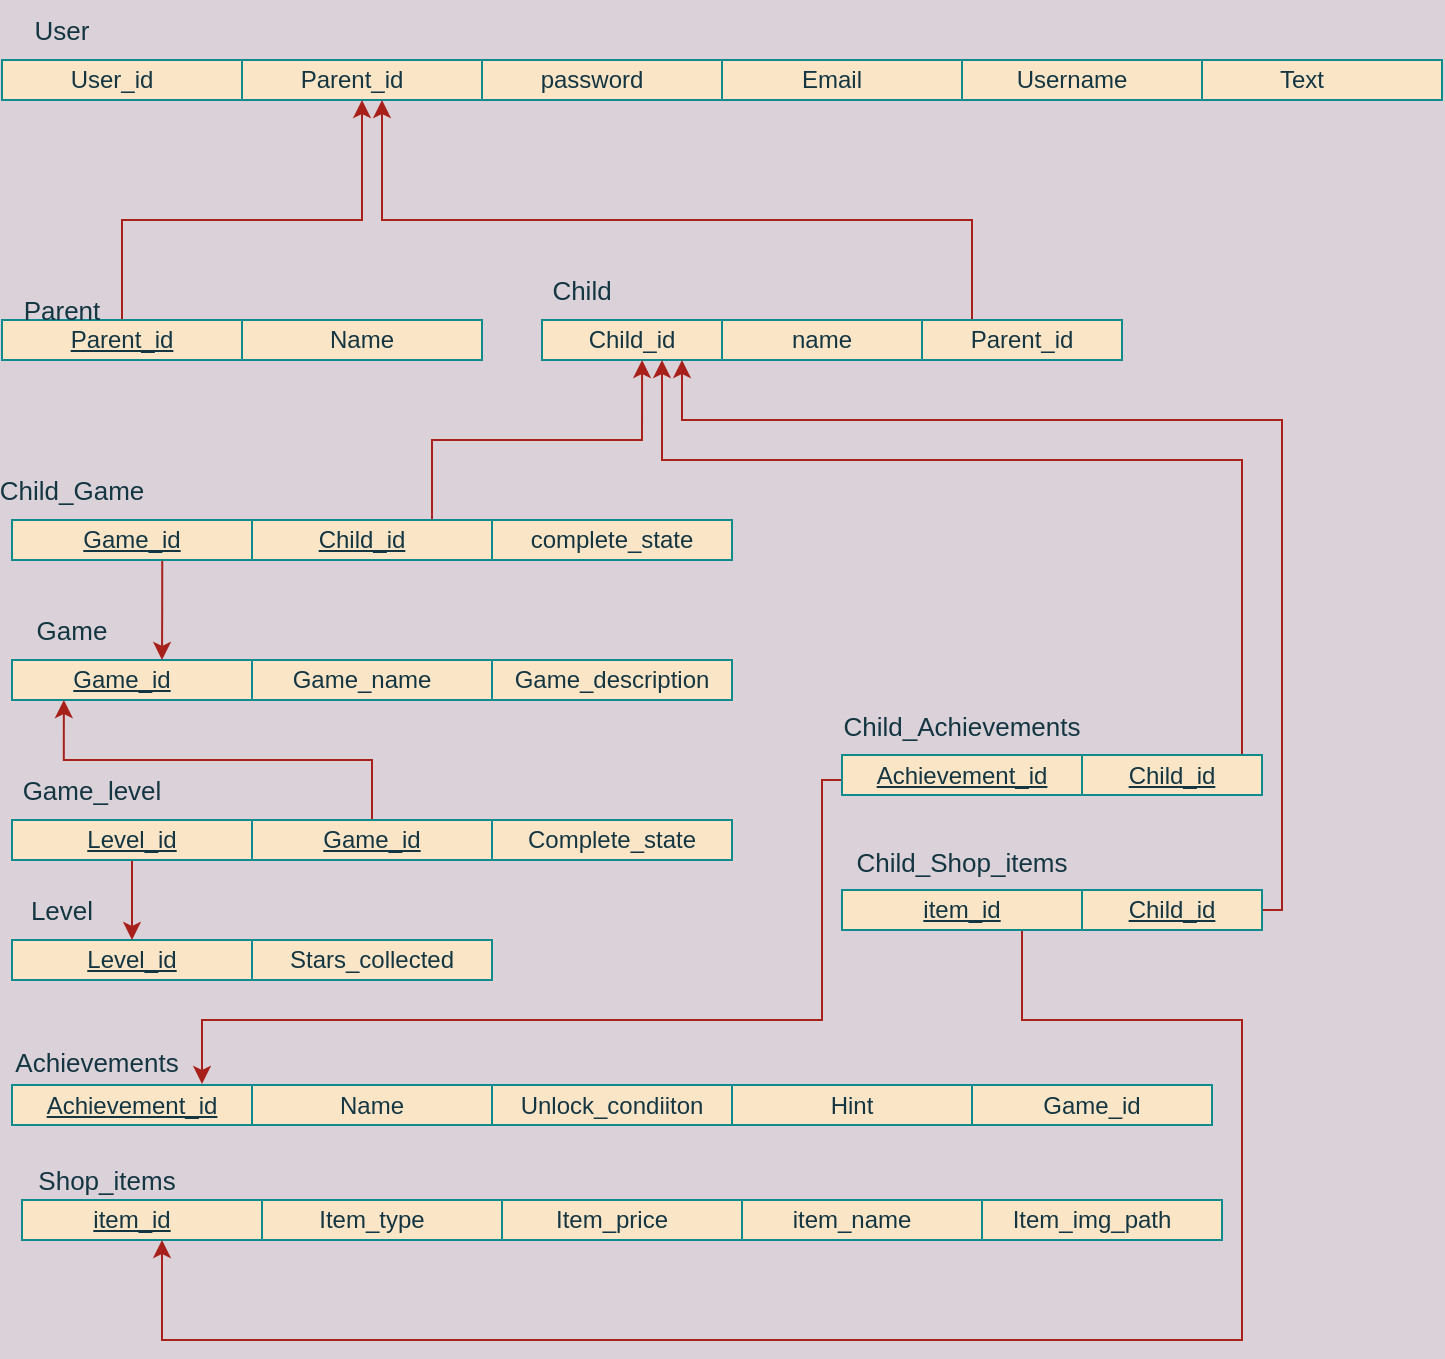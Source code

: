 <mxfile version="20.3.0" type="device" pages="2"><diagram id="R2lEEEUBdFMjLlhIrx00" name="Page-1"><mxGraphModel dx="1038" dy="641" grid="1" gridSize="10" guides="1" tooltips="1" connect="1" arrows="1" fold="1" page="1" pageScale="1" pageWidth="850" pageHeight="1100" background="#DAD2D8" math="0" shadow="0" extFonts="Permanent Marker^https://fonts.googleapis.com/css?family=Permanent+Marker"><root><mxCell id="0"/><mxCell id="1" parent="0"/><mxCell id="yOs8hEGwxZd9YN4JgEtw-8" value="" style="rounded=0;whiteSpace=wrap;html=1;fillColor=#FAE5C7;strokeColor=#0F8B8D;fontColor=#143642;" parent="1" vertex="1"><mxGeometry x="310" y="150" width="120" height="20" as="geometry"/></mxCell><mxCell id="yOs8hEGwxZd9YN4JgEtw-9" value="" style="rounded=0;whiteSpace=wrap;html=1;fillColor=#FAE5C7;strokeColor=#0F8B8D;fontColor=#143642;" parent="1" vertex="1"><mxGeometry x="190" y="150" width="120" height="20" as="geometry"/></mxCell><mxCell id="yOs8hEGwxZd9YN4JgEtw-10" value="" style="rounded=0;whiteSpace=wrap;html=1;fillColor=#FAE5C7;strokeColor=#0F8B8D;fontColor=#143642;" parent="1" vertex="1"><mxGeometry x="70" y="150" width="120" height="20" as="geometry"/></mxCell><mxCell id="yOs8hEGwxZd9YN4JgEtw-11" value="" style="rounded=0;whiteSpace=wrap;html=1;fillColor=#FAE5C7;strokeColor=#0F8B8D;fontColor=#143642;" parent="1" vertex="1"><mxGeometry x="670" y="150" width="120" height="20" as="geometry"/></mxCell><mxCell id="yOs8hEGwxZd9YN4JgEtw-12" value="" style="rounded=0;whiteSpace=wrap;html=1;fillColor=#FAE5C7;strokeColor=#0F8B8D;fontColor=#143642;" parent="1" vertex="1"><mxGeometry x="550" y="150" width="120" height="20" as="geometry"/></mxCell><mxCell id="yOs8hEGwxZd9YN4JgEtw-13" value="" style="rounded=0;whiteSpace=wrap;html=1;fillColor=#FAE5C7;strokeColor=#0F8B8D;fontColor=#143642;" parent="1" vertex="1"><mxGeometry x="430" y="150" width="120" height="20" as="geometry"/></mxCell><mxCell id="yOs8hEGwxZd9YN4JgEtw-15" value="" style="rounded=0;whiteSpace=wrap;html=1;fillColor=#FAE5C7;strokeColor=#0F8B8D;fontColor=#143642;" parent="1" vertex="1"><mxGeometry x="190" y="280" width="120" height="20" as="geometry"/></mxCell><mxCell id="yOs8hEGwxZd9YN4JgEtw-102" style="edgeStyle=orthogonalEdgeStyle;rounded=0;orthogonalLoop=1;jettySize=auto;html=1;exitX=0.5;exitY=0;exitDx=0;exitDy=0;labelBackgroundColor=#DAD2D8;strokeColor=#A8201A;fontColor=#143642;" parent="1" source="yOs8hEGwxZd9YN4JgEtw-16" target="yOs8hEGwxZd9YN4JgEtw-9" edge="1"><mxGeometry relative="1" as="geometry"><Array as="points"><mxPoint x="130" y="230"/><mxPoint x="250" y="230"/></Array></mxGeometry></mxCell><mxCell id="yOs8hEGwxZd9YN4JgEtw-16" value="" style="rounded=0;whiteSpace=wrap;html=1;fillColor=#FAE5C7;strokeColor=#0F8B8D;fontColor=#143642;" parent="1" vertex="1"><mxGeometry x="70" y="280" width="120" height="20" as="geometry"/></mxCell><mxCell id="yOs8hEGwxZd9YN4JgEtw-142" style="edgeStyle=orthogonalEdgeStyle;rounded=0;orthogonalLoop=1;jettySize=auto;html=1;exitX=0.25;exitY=0;exitDx=0;exitDy=0;fontSize=13;labelBackgroundColor=#DAD2D8;strokeColor=#A8201A;fontColor=#143642;" parent="1" source="yOs8hEGwxZd9YN4JgEtw-20" edge="1"><mxGeometry relative="1" as="geometry"><mxPoint x="260" y="170" as="targetPoint"/><Array as="points"><mxPoint x="555" y="230"/><mxPoint x="260" y="230"/></Array></mxGeometry></mxCell><mxCell id="yOs8hEGwxZd9YN4JgEtw-20" value="" style="rounded=0;whiteSpace=wrap;html=1;fillColor=#FAE5C7;strokeColor=#0F8B8D;fontColor=#143642;" parent="1" vertex="1"><mxGeometry x="530" y="280" width="100" height="20" as="geometry"/></mxCell><mxCell id="yOs8hEGwxZd9YN4JgEtw-21" value="" style="rounded=0;whiteSpace=wrap;html=1;fillColor=#FAE5C7;strokeColor=#0F8B8D;fontColor=#143642;" parent="1" vertex="1"><mxGeometry x="430" y="280" width="100" height="20" as="geometry"/></mxCell><mxCell id="yOs8hEGwxZd9YN4JgEtw-22" value="" style="rounded=0;whiteSpace=wrap;html=1;fillColor=#FAE5C7;strokeColor=#0F8B8D;fontColor=#143642;" parent="1" vertex="1"><mxGeometry x="340" y="280" width="90" height="20" as="geometry"/></mxCell><mxCell id="yOs8hEGwxZd9YN4JgEtw-26" value="" style="rounded=0;whiteSpace=wrap;html=1;fillColor=#FAE5C7;strokeColor=#0F8B8D;fontColor=#143642;" parent="1" vertex="1"><mxGeometry x="315" y="450" width="120" height="20" as="geometry"/></mxCell><mxCell id="yOs8hEGwxZd9YN4JgEtw-27" value="" style="rounded=0;whiteSpace=wrap;html=1;fillColor=#FAE5C7;strokeColor=#0F8B8D;fontColor=#143642;" parent="1" vertex="1"><mxGeometry x="195" y="450" width="120" height="20" as="geometry"/></mxCell><mxCell id="yOs8hEGwxZd9YN4JgEtw-28" value="" style="rounded=0;whiteSpace=wrap;html=1;fillColor=#FAE5C7;strokeColor=#0F8B8D;fontColor=#143642;" parent="1" vertex="1"><mxGeometry x="75" y="450" width="120" height="20" as="geometry"/></mxCell><mxCell id="yOs8hEGwxZd9YN4JgEtw-33" value="" style="rounded=0;whiteSpace=wrap;html=1;fillColor=#FAE5C7;strokeColor=#0F8B8D;fontColor=#143642;" parent="1" vertex="1"><mxGeometry x="195" y="590" width="120" height="20" as="geometry"/></mxCell><mxCell id="yOs8hEGwxZd9YN4JgEtw-34" value="" style="rounded=0;whiteSpace=wrap;html=1;fillColor=#FAE5C7;strokeColor=#0F8B8D;fontColor=#143642;" parent="1" vertex="1"><mxGeometry x="75" y="590" width="120" height="20" as="geometry"/></mxCell><mxCell id="yOs8hEGwxZd9YN4JgEtw-38" value="" style="rounded=0;whiteSpace=wrap;html=1;fillColor=#FAE5C7;strokeColor=#0F8B8D;fontColor=#143642;" parent="1" vertex="1"><mxGeometry x="315" y="662.5" width="120" height="20" as="geometry"/></mxCell><mxCell id="yOs8hEGwxZd9YN4JgEtw-39" value="" style="rounded=0;whiteSpace=wrap;html=1;fillColor=#FAE5C7;strokeColor=#0F8B8D;fontColor=#143642;" parent="1" vertex="1"><mxGeometry x="195" y="662.5" width="120" height="20" as="geometry"/></mxCell><mxCell id="yOs8hEGwxZd9YN4JgEtw-40" value="" style="rounded=0;whiteSpace=wrap;html=1;fillColor=#FAE5C7;strokeColor=#0F8B8D;fontColor=#143642;" parent="1" vertex="1"><mxGeometry x="75" y="662.5" width="120" height="20" as="geometry"/></mxCell><mxCell id="yOs8hEGwxZd9YN4JgEtw-42" value="" style="rounded=0;whiteSpace=wrap;html=1;fillColor=#FAE5C7;strokeColor=#0F8B8D;fontColor=#143642;" parent="1" vertex="1"><mxGeometry x="555" y="662.5" width="120" height="20" as="geometry"/></mxCell><mxCell id="yOs8hEGwxZd9YN4JgEtw-43" value="" style="rounded=0;whiteSpace=wrap;html=1;fillColor=#FAE5C7;strokeColor=#0F8B8D;fontColor=#143642;" parent="1" vertex="1"><mxGeometry x="435" y="662.5" width="120" height="20" as="geometry"/></mxCell><mxCell id="yOs8hEGwxZd9YN4JgEtw-44" value="User" style="text;html=1;strokeColor=none;fillColor=none;align=center;verticalAlign=middle;whiteSpace=wrap;rounded=0;fontSize=13;fontColor=#143642;" parent="1" vertex="1"><mxGeometry x="70" y="120" width="60" height="30" as="geometry"/></mxCell><mxCell id="yOs8hEGwxZd9YN4JgEtw-45" value="Parent" style="text;html=1;strokeColor=none;fillColor=none;align=center;verticalAlign=middle;whiteSpace=wrap;rounded=0;fontSize=13;fontColor=#143642;" parent="1" vertex="1"><mxGeometry x="70" y="260" width="60" height="30" as="geometry"/></mxCell><mxCell id="yOs8hEGwxZd9YN4JgEtw-46" value="Child" style="text;html=1;strokeColor=none;fillColor=none;align=center;verticalAlign=middle;whiteSpace=wrap;rounded=0;fontSize=13;fontColor=#143642;" parent="1" vertex="1"><mxGeometry x="330" y="250" width="60" height="30" as="geometry"/></mxCell><mxCell id="yOs8hEGwxZd9YN4JgEtw-47" value="Game" style="text;html=1;strokeColor=none;fillColor=none;align=center;verticalAlign=middle;whiteSpace=wrap;rounded=0;fontSize=13;fontColor=#143642;" parent="1" vertex="1"><mxGeometry x="75" y="420" width="60" height="30" as="geometry"/></mxCell><mxCell id="yOs8hEGwxZd9YN4JgEtw-48" value="Level" style="text;html=1;strokeColor=none;fillColor=none;align=center;verticalAlign=middle;whiteSpace=wrap;rounded=0;fontSize=13;fontColor=#143642;" parent="1" vertex="1"><mxGeometry x="70" y="560" width="60" height="30" as="geometry"/></mxCell><mxCell id="yOs8hEGwxZd9YN4JgEtw-49" value="Achievements" style="text;html=1;strokeColor=none;fillColor=none;align=center;verticalAlign=middle;whiteSpace=wrap;rounded=0;fontSize=13;fontColor=#143642;" parent="1" vertex="1"><mxGeometry x="75" y="640" width="85" height="22.5" as="geometry"/></mxCell><mxCell id="yOs8hEGwxZd9YN4JgEtw-50" value="" style="rounded=0;whiteSpace=wrap;html=1;fillColor=#FAE5C7;strokeColor=#0F8B8D;fontColor=#143642;" parent="1" vertex="1"><mxGeometry x="320" y="720" width="120" height="20" as="geometry"/></mxCell><mxCell id="yOs8hEGwxZd9YN4JgEtw-51" value="" style="rounded=0;whiteSpace=wrap;html=1;fillColor=#FAE5C7;strokeColor=#0F8B8D;fontColor=#143642;" parent="1" vertex="1"><mxGeometry x="200" y="720" width="120" height="20" as="geometry"/></mxCell><mxCell id="yOs8hEGwxZd9YN4JgEtw-52" value="" style="rounded=0;whiteSpace=wrap;html=1;fillColor=#FAE5C7;strokeColor=#0F8B8D;fontColor=#143642;" parent="1" vertex="1"><mxGeometry x="80" y="720" width="120" height="20" as="geometry"/></mxCell><mxCell id="yOs8hEGwxZd9YN4JgEtw-54" value="" style="rounded=0;whiteSpace=wrap;html=1;fillColor=#FAE5C7;strokeColor=#0F8B8D;fontColor=#143642;" parent="1" vertex="1"><mxGeometry x="560" y="720" width="120" height="20" as="geometry"/></mxCell><mxCell id="yOs8hEGwxZd9YN4JgEtw-55" value="" style="rounded=0;whiteSpace=wrap;html=1;fillColor=#FAE5C7;strokeColor=#0F8B8D;fontColor=#143642;" parent="1" vertex="1"><mxGeometry x="440" y="720" width="120" height="20" as="geometry"/></mxCell><mxCell id="yOs8hEGwxZd9YN4JgEtw-56" value="Shop_items" style="text;html=1;strokeColor=none;fillColor=none;align=center;verticalAlign=middle;whiteSpace=wrap;rounded=0;fontSize=13;fontColor=#143642;" parent="1" vertex="1"><mxGeometry x="80" y="700" width="85" height="20" as="geometry"/></mxCell><mxCell id="yOs8hEGwxZd9YN4JgEtw-57" value="User_id" style="text;html=1;strokeColor=none;fillColor=none;align=center;verticalAlign=middle;whiteSpace=wrap;rounded=0;fontColor=#143642;" parent="1" vertex="1"><mxGeometry x="95" y="145" width="60" height="30" as="geometry"/></mxCell><mxCell id="yOs8hEGwxZd9YN4JgEtw-58" value="Parent_id" style="text;html=1;strokeColor=none;fillColor=none;align=center;verticalAlign=middle;whiteSpace=wrap;rounded=0;fontColor=#143642;" parent="1" vertex="1"><mxGeometry x="215" y="152.5" width="60" height="15" as="geometry"/></mxCell><mxCell id="yOs8hEGwxZd9YN4JgEtw-59" value="password" style="text;html=1;strokeColor=none;fillColor=none;align=center;verticalAlign=middle;whiteSpace=wrap;rounded=0;fontColor=#143642;" parent="1" vertex="1"><mxGeometry x="335" y="145" width="60" height="30" as="geometry"/></mxCell><mxCell id="yOs8hEGwxZd9YN4JgEtw-60" value="Email" style="text;html=1;strokeColor=none;fillColor=none;align=center;verticalAlign=middle;whiteSpace=wrap;rounded=0;fontColor=#143642;" parent="1" vertex="1"><mxGeometry x="455" y="145" width="60" height="30" as="geometry"/></mxCell><mxCell id="yOs8hEGwxZd9YN4JgEtw-61" value="Username" style="text;html=1;strokeColor=none;fillColor=none;align=center;verticalAlign=middle;whiteSpace=wrap;rounded=0;fontColor=#143642;" parent="1" vertex="1"><mxGeometry x="575" y="145" width="60" height="30" as="geometry"/></mxCell><mxCell id="yOs8hEGwxZd9YN4JgEtw-62" value="Text" style="text;html=1;strokeColor=none;fillColor=none;align=center;verticalAlign=middle;whiteSpace=wrap;rounded=0;fontColor=#143642;" parent="1" vertex="1"><mxGeometry x="690" y="145" width="60" height="30" as="geometry"/></mxCell><mxCell id="yOs8hEGwxZd9YN4JgEtw-64" value="Parent_id" style="text;html=1;strokeColor=none;fillColor=none;align=center;verticalAlign=middle;whiteSpace=wrap;rounded=0;fontStyle=4;fontColor=#143642;" parent="1" vertex="1"><mxGeometry x="100" y="275" width="60" height="30" as="geometry"/></mxCell><mxCell id="yOs8hEGwxZd9YN4JgEtw-65" value="Name" style="text;html=1;strokeColor=none;fillColor=none;align=center;verticalAlign=middle;whiteSpace=wrap;rounded=0;fontColor=#143642;" parent="1" vertex="1"><mxGeometry x="220" y="275" width="60" height="30" as="geometry"/></mxCell><mxCell id="yOs8hEGwxZd9YN4JgEtw-70" value="Child_id" style="text;html=1;strokeColor=none;fillColor=none;align=center;verticalAlign=middle;whiteSpace=wrap;rounded=0;fontColor=#143642;" parent="1" vertex="1"><mxGeometry x="355" y="282.5" width="60" height="15" as="geometry"/></mxCell><mxCell id="yOs8hEGwxZd9YN4JgEtw-71" value="name" style="text;html=1;strokeColor=none;fillColor=none;align=center;verticalAlign=middle;whiteSpace=wrap;rounded=0;fontColor=#143642;" parent="1" vertex="1"><mxGeometry x="450" y="275" width="60" height="30" as="geometry"/></mxCell><mxCell id="yOs8hEGwxZd9YN4JgEtw-72" value="Parent_id" style="text;html=1;strokeColor=none;fillColor=none;align=center;verticalAlign=middle;whiteSpace=wrap;rounded=0;fontColor=#143642;" parent="1" vertex="1"><mxGeometry x="550" y="282.5" width="60" height="15" as="geometry"/></mxCell><mxCell id="yOs8hEGwxZd9YN4JgEtw-76" value="Game_id" style="text;html=1;strokeColor=none;fillColor=none;align=center;verticalAlign=middle;whiteSpace=wrap;rounded=0;fontStyle=4;fontColor=#143642;" parent="1" vertex="1"><mxGeometry x="100" y="452.5" width="60" height="15" as="geometry"/></mxCell><mxCell id="yOs8hEGwxZd9YN4JgEtw-77" value="Game_name" style="text;html=1;strokeColor=none;fillColor=none;align=center;verticalAlign=middle;whiteSpace=wrap;rounded=0;fontColor=#143642;" parent="1" vertex="1"><mxGeometry x="220" y="450" width="60" height="20" as="geometry"/></mxCell><mxCell id="yOs8hEGwxZd9YN4JgEtw-78" value="Game_description" style="text;html=1;strokeColor=none;fillColor=none;align=center;verticalAlign=middle;whiteSpace=wrap;rounded=0;fontColor=#143642;" parent="1" vertex="1"><mxGeometry x="345" y="450" width="60" height="20" as="geometry"/></mxCell><mxCell id="yOs8hEGwxZd9YN4JgEtw-83" value="Level_id" style="text;html=1;strokeColor=none;fillColor=none;align=center;verticalAlign=middle;whiteSpace=wrap;rounded=0;fontStyle=4;fontColor=#143642;" parent="1" vertex="1"><mxGeometry x="105" y="585" width="60" height="30" as="geometry"/></mxCell><mxCell id="yOs8hEGwxZd9YN4JgEtw-84" value="Stars_collected" style="text;html=1;strokeColor=none;fillColor=none;align=center;verticalAlign=middle;whiteSpace=wrap;rounded=0;fontColor=#143642;" parent="1" vertex="1"><mxGeometry x="225" y="585" width="60" height="30" as="geometry"/></mxCell><mxCell id="yOs8hEGwxZd9YN4JgEtw-89" value="Achievement_id" style="text;html=1;strokeColor=none;fillColor=none;align=center;verticalAlign=middle;whiteSpace=wrap;rounded=0;fontStyle=4;fontColor=#143642;" parent="1" vertex="1"><mxGeometry x="105" y="665" width="60" height="15" as="geometry"/></mxCell><mxCell id="yOs8hEGwxZd9YN4JgEtw-90" value="Name" style="text;html=1;strokeColor=none;fillColor=none;align=center;verticalAlign=middle;whiteSpace=wrap;rounded=0;fontColor=#143642;" parent="1" vertex="1"><mxGeometry x="225" y="657.5" width="60" height="30" as="geometry"/></mxCell><mxCell id="yOs8hEGwxZd9YN4JgEtw-91" value="Unlock_condiiton" style="text;html=1;strokeColor=none;fillColor=none;align=center;verticalAlign=middle;whiteSpace=wrap;rounded=0;fontColor=#143642;" parent="1" vertex="1"><mxGeometry x="345" y="657.5" width="60" height="30" as="geometry"/></mxCell><mxCell id="yOs8hEGwxZd9YN4JgEtw-92" value="Hint" style="text;html=1;strokeColor=none;fillColor=none;align=center;verticalAlign=middle;whiteSpace=wrap;rounded=0;fontColor=#143642;" parent="1" vertex="1"><mxGeometry x="465" y="657.5" width="60" height="30" as="geometry"/></mxCell><mxCell id="yOs8hEGwxZd9YN4JgEtw-93" value="Game_id" style="text;html=1;strokeColor=none;fillColor=none;align=center;verticalAlign=middle;whiteSpace=wrap;rounded=0;fontColor=#143642;" parent="1" vertex="1"><mxGeometry x="585" y="657.5" width="60" height="30" as="geometry"/></mxCell><mxCell id="yOs8hEGwxZd9YN4JgEtw-95" value="Item_price" style="text;html=1;strokeColor=none;fillColor=none;align=center;verticalAlign=middle;whiteSpace=wrap;rounded=0;fontColor=#143642;" parent="1" vertex="1"><mxGeometry x="345" y="715" width="60" height="30" as="geometry"/></mxCell><mxCell id="yOs8hEGwxZd9YN4JgEtw-96" value="Item_type" style="text;html=1;strokeColor=none;fillColor=none;align=center;verticalAlign=middle;whiteSpace=wrap;rounded=0;fontColor=#143642;" parent="1" vertex="1"><mxGeometry x="225" y="715" width="60" height="30" as="geometry"/></mxCell><mxCell id="yOs8hEGwxZd9YN4JgEtw-97" value="item_id" style="text;html=1;strokeColor=none;fillColor=none;align=center;verticalAlign=middle;whiteSpace=wrap;rounded=0;fontStyle=4;fontColor=#143642;" parent="1" vertex="1"><mxGeometry x="105" y="722.5" width="60" height="15" as="geometry"/></mxCell><mxCell id="yOs8hEGwxZd9YN4JgEtw-98" value="item_name" style="text;html=1;strokeColor=none;fillColor=none;align=center;verticalAlign=middle;whiteSpace=wrap;rounded=0;fontColor=#143642;" parent="1" vertex="1"><mxGeometry x="465" y="715" width="60" height="30" as="geometry"/></mxCell><mxCell id="yOs8hEGwxZd9YN4JgEtw-99" value="Item_img_path" style="text;html=1;strokeColor=none;fillColor=none;align=center;verticalAlign=middle;whiteSpace=wrap;rounded=0;fontColor=#143642;" parent="1" vertex="1"><mxGeometry x="585" y="715" width="60" height="30" as="geometry"/></mxCell><mxCell id="yOs8hEGwxZd9YN4JgEtw-109" value="" style="rounded=0;whiteSpace=wrap;html=1;fillColor=#FAE5C7;strokeColor=#0F8B8D;fontColor=#143642;" parent="1" vertex="1"><mxGeometry x="315" y="530" width="120" height="20" as="geometry"/></mxCell><mxCell id="yOs8hEGwxZd9YN4JgEtw-117" style="edgeStyle=orthogonalEdgeStyle;rounded=0;orthogonalLoop=1;jettySize=auto;html=1;exitX=0.5;exitY=0;exitDx=0;exitDy=0;fontSize=16;labelBackgroundColor=#DAD2D8;strokeColor=#A8201A;fontColor=#143642;entryX=0.216;entryY=1;entryDx=0;entryDy=0;entryPerimeter=0;" parent="1" source="yOs8hEGwxZd9YN4JgEtw-110" target="yOs8hEGwxZd9YN4JgEtw-28" edge="1"><mxGeometry relative="1" as="geometry"><mxPoint x="100" y="480" as="targetPoint"/></mxGeometry></mxCell><mxCell id="yOs8hEGwxZd9YN4JgEtw-110" value="" style="rounded=0;whiteSpace=wrap;html=1;fillColor=#FAE5C7;strokeColor=#0F8B8D;fontColor=#143642;" parent="1" vertex="1"><mxGeometry x="195" y="530" width="120" height="20" as="geometry"/></mxCell><mxCell id="yOs8hEGwxZd9YN4JgEtw-116" style="edgeStyle=orthogonalEdgeStyle;rounded=0;orthogonalLoop=1;jettySize=auto;html=1;exitX=0.5;exitY=1;exitDx=0;exitDy=0;entryX=0.5;entryY=0;entryDx=0;entryDy=0;fontSize=16;labelBackgroundColor=#DAD2D8;strokeColor=#A8201A;fontColor=#143642;" parent="1" source="yOs8hEGwxZd9YN4JgEtw-111" target="yOs8hEGwxZd9YN4JgEtw-34" edge="1"><mxGeometry relative="1" as="geometry"/></mxCell><mxCell id="yOs8hEGwxZd9YN4JgEtw-111" value="" style="rounded=0;whiteSpace=wrap;html=1;fillColor=#FAE5C7;strokeColor=#0F8B8D;fontColor=#143642;" parent="1" vertex="1"><mxGeometry x="75" y="530" width="120" height="20" as="geometry"/></mxCell><mxCell id="yOs8hEGwxZd9YN4JgEtw-112" value="Game_level" style="text;html=1;strokeColor=none;fillColor=none;align=center;verticalAlign=middle;whiteSpace=wrap;rounded=0;fontSize=13;fontColor=#143642;" parent="1" vertex="1"><mxGeometry x="85" y="500" width="60" height="30" as="geometry"/></mxCell><mxCell id="yOs8hEGwxZd9YN4JgEtw-113" value="Level_id" style="text;html=1;strokeColor=none;fillColor=none;align=center;verticalAlign=middle;whiteSpace=wrap;rounded=0;fontStyle=4;fontColor=#143642;" parent="1" vertex="1"><mxGeometry x="105" y="525" width="60" height="30" as="geometry"/></mxCell><mxCell id="yOs8hEGwxZd9YN4JgEtw-114" value="Game_id" style="text;html=1;strokeColor=none;fillColor=none;align=center;verticalAlign=middle;whiteSpace=wrap;rounded=0;fontStyle=4;fontColor=#143642;" parent="1" vertex="1"><mxGeometry x="225" y="525" width="60" height="30" as="geometry"/></mxCell><mxCell id="yOs8hEGwxZd9YN4JgEtw-115" value="Complete_state" style="text;html=1;strokeColor=none;fillColor=none;align=center;verticalAlign=middle;whiteSpace=wrap;rounded=0;fontColor=#143642;" parent="1" vertex="1"><mxGeometry x="345" y="532.5" width="60" height="15" as="geometry"/></mxCell><mxCell id="yOs8hEGwxZd9YN4JgEtw-118" value="" style="rounded=0;whiteSpace=wrap;html=1;fillColor=#FAE5C7;strokeColor=#0F8B8D;fontColor=#143642;" parent="1" vertex="1"><mxGeometry x="315" y="380" width="120" height="20" as="geometry"/></mxCell><mxCell id="yOs8hEGwxZd9YN4JgEtw-153" style="edgeStyle=orthogonalEdgeStyle;rounded=0;orthogonalLoop=1;jettySize=auto;html=1;exitX=0.75;exitY=0;exitDx=0;exitDy=0;entryX=0.556;entryY=1;entryDx=0;entryDy=0;entryPerimeter=0;fontSize=13;labelBackgroundColor=#DAD2D8;strokeColor=#A8201A;fontColor=#143642;" parent="1" source="yOs8hEGwxZd9YN4JgEtw-119" target="yOs8hEGwxZd9YN4JgEtw-22" edge="1"><mxGeometry relative="1" as="geometry"/></mxCell><mxCell id="yOs8hEGwxZd9YN4JgEtw-119" value="" style="rounded=0;whiteSpace=wrap;html=1;fillColor=#FAE5C7;strokeColor=#0F8B8D;fontColor=#143642;" parent="1" vertex="1"><mxGeometry x="195" y="380" width="120" height="20" as="geometry"/></mxCell><mxCell id="yOs8hEGwxZd9YN4JgEtw-126" style="edgeStyle=orthogonalEdgeStyle;rounded=0;orthogonalLoop=1;jettySize=auto;html=1;exitX=0.626;exitY=0.967;exitDx=0;exitDy=0;entryX=0.625;entryY=0;entryDx=0;entryDy=0;fontSize=16;labelBackgroundColor=#DAD2D8;strokeColor=#A8201A;fontColor=#143642;entryPerimeter=0;exitPerimeter=0;" parent="1" source="yOs8hEGwxZd9YN4JgEtw-120" target="yOs8hEGwxZd9YN4JgEtw-28" edge="1"><mxGeometry relative="1" as="geometry"><Array as="points"/></mxGeometry></mxCell><mxCell id="yOs8hEGwxZd9YN4JgEtw-120" value="" style="rounded=0;whiteSpace=wrap;html=1;fillColor=#FAE5C7;strokeColor=#0F8B8D;fontColor=#143642;" parent="1" vertex="1"><mxGeometry x="75" y="380" width="120" height="20" as="geometry"/></mxCell><mxCell id="yOs8hEGwxZd9YN4JgEtw-121" value="Child_Game" style="text;html=1;strokeColor=none;fillColor=none;align=center;verticalAlign=middle;whiteSpace=wrap;rounded=0;fontSize=13;fontColor=#143642;" parent="1" vertex="1"><mxGeometry x="75" y="350" width="60" height="30" as="geometry"/></mxCell><mxCell id="yOs8hEGwxZd9YN4JgEtw-122" value="Game_id" style="text;html=1;strokeColor=none;fillColor=none;align=center;verticalAlign=middle;whiteSpace=wrap;rounded=0;fontStyle=4;fontColor=#143642;" parent="1" vertex="1"><mxGeometry x="105" y="385" width="60" height="10" as="geometry"/></mxCell><mxCell id="yOs8hEGwxZd9YN4JgEtw-123" value="Child_id" style="text;html=1;strokeColor=none;fillColor=none;align=center;verticalAlign=middle;whiteSpace=wrap;rounded=0;fontStyle=4;fontColor=#143642;" parent="1" vertex="1"><mxGeometry x="220" y="375" width="60" height="30" as="geometry"/></mxCell><mxCell id="yOs8hEGwxZd9YN4JgEtw-124" value="complete_state" style="text;html=1;strokeColor=none;fillColor=none;align=center;verticalAlign=middle;whiteSpace=wrap;rounded=0;fontColor=#143642;" parent="1" vertex="1"><mxGeometry x="345" y="375" width="60" height="30" as="geometry"/></mxCell><mxCell id="yOs8hEGwxZd9YN4JgEtw-144" style="edgeStyle=orthogonalEdgeStyle;rounded=0;orthogonalLoop=1;jettySize=auto;html=1;exitX=0.75;exitY=0;exitDx=0;exitDy=0;fontSize=13;labelBackgroundColor=#DAD2D8;strokeColor=#A8201A;fontColor=#143642;" parent="1" source="yOs8hEGwxZd9YN4JgEtw-135" edge="1"><mxGeometry relative="1" as="geometry"><mxPoint x="400" y="300" as="targetPoint"/><Array as="points"><mxPoint x="690" y="498"/><mxPoint x="690" y="350"/><mxPoint x="400" y="350"/></Array></mxGeometry></mxCell><mxCell id="yOs8hEGwxZd9YN4JgEtw-135" value="" style="rounded=0;whiteSpace=wrap;html=1;fillColor=#FAE5C7;strokeColor=#0F8B8D;fontColor=#143642;" parent="1" vertex="1"><mxGeometry x="610" y="497.5" width="90" height="20" as="geometry"/></mxCell><mxCell id="yOs8hEGwxZd9YN4JgEtw-145" style="edgeStyle=orthogonalEdgeStyle;rounded=0;orthogonalLoop=1;jettySize=auto;html=1;exitX=0;exitY=0.5;exitDx=0;exitDy=0;fontSize=13;labelBackgroundColor=#DAD2D8;strokeColor=#A8201A;fontColor=#143642;" parent="1" source="yOs8hEGwxZd9YN4JgEtw-136" edge="1"><mxGeometry relative="1" as="geometry"><mxPoint x="170" y="662" as="targetPoint"/><Array as="points"><mxPoint x="490" y="510"/><mxPoint x="480" y="510"/><mxPoint x="480" y="630"/><mxPoint x="170" y="630"/></Array></mxGeometry></mxCell><mxCell id="yOs8hEGwxZd9YN4JgEtw-136" value="" style="rounded=0;whiteSpace=wrap;html=1;fillColor=#FAE5C7;strokeColor=#0F8B8D;fontColor=#143642;" parent="1" vertex="1"><mxGeometry x="490" y="497.5" width="120" height="20" as="geometry"/></mxCell><mxCell id="yOs8hEGwxZd9YN4JgEtw-137" value="Child_Achievements" style="text;html=1;strokeColor=none;fillColor=none;align=center;verticalAlign=middle;whiteSpace=wrap;rounded=0;fontSize=13;fontColor=#143642;" parent="1" vertex="1"><mxGeometry x="520" y="467.5" width="60" height="30" as="geometry"/></mxCell><mxCell id="yOs8hEGwxZd9YN4JgEtw-138" value="Achievement_id" style="text;html=1;strokeColor=none;fillColor=none;align=center;verticalAlign=middle;whiteSpace=wrap;rounded=0;fontStyle=4;fontColor=#143642;" parent="1" vertex="1"><mxGeometry x="520" y="501.25" width="60" height="12.5" as="geometry"/></mxCell><mxCell id="yOs8hEGwxZd9YN4JgEtw-139" value="Child_id" style="text;html=1;strokeColor=none;fillColor=none;align=center;verticalAlign=middle;whiteSpace=wrap;rounded=0;fontStyle=4;fontColor=#143642;" parent="1" vertex="1"><mxGeometry x="625" y="501.25" width="60" height="12.5" as="geometry"/></mxCell><mxCell id="yOs8hEGwxZd9YN4JgEtw-151" style="edgeStyle=orthogonalEdgeStyle;rounded=0;orthogonalLoop=1;jettySize=auto;html=1;exitX=1;exitY=0.5;exitDx=0;exitDy=0;fontSize=13;labelBackgroundColor=#DAD2D8;strokeColor=#A8201A;fontColor=#143642;" parent="1" source="yOs8hEGwxZd9YN4JgEtw-146" edge="1"><mxGeometry relative="1" as="geometry"><mxPoint x="410" y="300" as="targetPoint"/><Array as="points"><mxPoint x="710" y="575"/><mxPoint x="710" y="330"/><mxPoint x="410" y="330"/><mxPoint x="410" y="300"/></Array></mxGeometry></mxCell><mxCell id="yOs8hEGwxZd9YN4JgEtw-146" value="" style="rounded=0;whiteSpace=wrap;html=1;fillColor=#FAE5C7;strokeColor=#0F8B8D;fontColor=#143642;" parent="1" vertex="1"><mxGeometry x="610" y="565" width="90" height="20" as="geometry"/></mxCell><mxCell id="yOs8hEGwxZd9YN4JgEtw-152" style="edgeStyle=orthogonalEdgeStyle;rounded=0;orthogonalLoop=1;jettySize=auto;html=1;exitX=0.75;exitY=1;exitDx=0;exitDy=0;fontSize=13;labelBackgroundColor=#DAD2D8;strokeColor=#A8201A;fontColor=#143642;" parent="1" source="yOs8hEGwxZd9YN4JgEtw-147" edge="1"><mxGeometry relative="1" as="geometry"><mxPoint x="150" y="740" as="targetPoint"/><Array as="points"><mxPoint x="580" y="630"/><mxPoint x="690" y="630"/><mxPoint x="690" y="790"/><mxPoint x="150" y="790"/></Array></mxGeometry></mxCell><mxCell id="yOs8hEGwxZd9YN4JgEtw-147" value="" style="rounded=0;whiteSpace=wrap;html=1;fillColor=#FAE5C7;strokeColor=#0F8B8D;fontColor=#143642;" parent="1" vertex="1"><mxGeometry x="490" y="565" width="120" height="20" as="geometry"/></mxCell><mxCell id="yOs8hEGwxZd9YN4JgEtw-148" value="Child_Shop_items" style="text;html=1;strokeColor=none;fillColor=none;align=center;verticalAlign=middle;whiteSpace=wrap;rounded=0;fontSize=13;fontColor=#143642;" parent="1" vertex="1"><mxGeometry x="520" y="543" width="60" height="15" as="geometry"/></mxCell><mxCell id="yOs8hEGwxZd9YN4JgEtw-149" value="item_id" style="text;html=1;strokeColor=none;fillColor=none;align=center;verticalAlign=middle;whiteSpace=wrap;rounded=0;fontStyle=4;fontColor=#143642;" parent="1" vertex="1"><mxGeometry x="520" y="568.75" width="60" height="12.5" as="geometry"/></mxCell><mxCell id="yOs8hEGwxZd9YN4JgEtw-150" value="Child_id" style="text;html=1;strokeColor=none;fillColor=none;align=center;verticalAlign=middle;whiteSpace=wrap;rounded=0;fontStyle=4;fontColor=#143642;" parent="1" vertex="1"><mxGeometry x="625" y="568.75" width="60" height="12.5" as="geometry"/></mxCell></root></mxGraphModel></diagram><diagram id="nb5LrRo1j939-gubvHxI" name="Page-2"><mxGraphModel dx="1483" dy="916" grid="1" gridSize="10" guides="1" tooltips="1" connect="1" arrows="1" fold="1" page="1" pageScale="1" pageWidth="850" pageHeight="1100" background="#DAD2D8" math="0" shadow="0"><root><mxCell id="0"/><mxCell id="1" parent="0"/><mxCell id="tyNfRursIrScEMge3xWk-1" value="User" style="shape=table;startSize=30;container=1;collapsible=1;childLayout=tableLayout;fixedRows=1;rowLines=0;fontStyle=1;align=center;resizeLast=1;fillColor=#FAE5C7;strokeColor=#0F8B8D;fontColor=#143642;" vertex="1" parent="1"><mxGeometry x="30" y="40" width="180" height="160" as="geometry"/></mxCell><mxCell id="tyNfRursIrScEMge3xWk-2" value="" style="shape=tableRow;horizontal=0;startSize=0;swimlaneHead=0;swimlaneBody=0;fillColor=none;collapsible=0;dropTarget=0;points=[[0,0.5],[1,0.5]];portConstraint=eastwest;top=0;left=0;right=0;bottom=1;strokeColor=#0F8B8D;fontColor=#143642;" vertex="1" parent="tyNfRursIrScEMge3xWk-1"><mxGeometry y="30" width="180" height="30" as="geometry"/></mxCell><mxCell id="tyNfRursIrScEMge3xWk-3" value="PK" style="shape=partialRectangle;connectable=0;fillColor=none;top=0;left=0;bottom=0;right=0;fontStyle=1;overflow=hidden;strokeColor=#0F8B8D;fontColor=#143642;" vertex="1" parent="tyNfRursIrScEMge3xWk-2"><mxGeometry width="30" height="30" as="geometry"><mxRectangle width="30" height="30" as="alternateBounds"/></mxGeometry></mxCell><mxCell id="tyNfRursIrScEMge3xWk-4" value="User_ID" style="shape=partialRectangle;connectable=0;fillColor=none;top=0;left=0;bottom=0;right=0;align=left;spacingLeft=6;fontStyle=5;overflow=hidden;fontColor=#143642;labelBorderColor=none;strokeColor=#0F8B8D;" vertex="1" parent="tyNfRursIrScEMge3xWk-2"><mxGeometry x="30" width="150" height="30" as="geometry"><mxRectangle width="150" height="30" as="alternateBounds"/></mxGeometry></mxCell><mxCell id="tyNfRursIrScEMge3xWk-11" value="" style="shape=tableRow;horizontal=0;startSize=0;swimlaneHead=0;swimlaneBody=0;fillColor=none;collapsible=0;dropTarget=0;points=[[0,0.5],[1,0.5]];portConstraint=eastwest;top=0;left=0;right=0;bottom=0;strokeColor=#0F8B8D;fontColor=#143642;" vertex="1" parent="tyNfRursIrScEMge3xWk-1"><mxGeometry y="60" width="180" height="30" as="geometry"/></mxCell><mxCell id="tyNfRursIrScEMge3xWk-12" value="" style="shape=partialRectangle;connectable=0;fillColor=none;top=0;left=0;bottom=0;right=0;editable=1;overflow=hidden;strokeColor=#0F8B8D;fontColor=#143642;" vertex="1" parent="tyNfRursIrScEMge3xWk-11"><mxGeometry width="30" height="30" as="geometry"><mxRectangle width="30" height="30" as="alternateBounds"/></mxGeometry></mxCell><mxCell id="tyNfRursIrScEMge3xWk-13" value="User_name" style="shape=partialRectangle;connectable=0;fillColor=none;top=0;left=0;bottom=0;right=0;align=left;spacingLeft=6;overflow=hidden;strokeColor=#0F8B8D;fontColor=#143642;" vertex="1" parent="tyNfRursIrScEMge3xWk-11"><mxGeometry x="30" width="150" height="30" as="geometry"><mxRectangle width="150" height="30" as="alternateBounds"/></mxGeometry></mxCell><mxCell id="tyNfRursIrScEMge3xWk-8" value="" style="shape=tableRow;horizontal=0;startSize=0;swimlaneHead=0;swimlaneBody=0;fillColor=none;collapsible=0;dropTarget=0;points=[[0,0.5],[1,0.5]];portConstraint=eastwest;top=0;left=0;right=0;bottom=0;strokeColor=#0F8B8D;fontColor=#143642;" vertex="1" parent="tyNfRursIrScEMge3xWk-1"><mxGeometry y="90" width="180" height="30" as="geometry"/></mxCell><mxCell id="tyNfRursIrScEMge3xWk-9" value="" style="shape=partialRectangle;connectable=0;fillColor=none;top=0;left=0;bottom=0;right=0;editable=1;overflow=hidden;strokeColor=#0F8B8D;fontColor=#143642;" vertex="1" parent="tyNfRursIrScEMge3xWk-8"><mxGeometry width="30" height="30" as="geometry"><mxRectangle width="30" height="30" as="alternateBounds"/></mxGeometry></mxCell><mxCell id="tyNfRursIrScEMge3xWk-10" value="Email" style="shape=partialRectangle;connectable=0;fillColor=none;top=0;left=0;bottom=0;right=0;align=left;spacingLeft=6;overflow=hidden;strokeColor=#0F8B8D;fontColor=#143642;" vertex="1" parent="tyNfRursIrScEMge3xWk-8"><mxGeometry x="30" width="150" height="30" as="geometry"><mxRectangle width="150" height="30" as="alternateBounds"/></mxGeometry></mxCell><mxCell id="tyNfRursIrScEMge3xWk-5" value="" style="shape=tableRow;horizontal=0;startSize=0;swimlaneHead=0;swimlaneBody=0;fillColor=none;collapsible=0;dropTarget=0;points=[[0,0.5],[1,0.5]];portConstraint=eastwest;top=0;left=0;right=0;bottom=0;strokeColor=#0F8B8D;fontColor=#143642;" vertex="1" parent="tyNfRursIrScEMge3xWk-1"><mxGeometry y="120" width="180" height="30" as="geometry"/></mxCell><mxCell id="tyNfRursIrScEMge3xWk-6" value="" style="shape=partialRectangle;connectable=0;fillColor=none;top=0;left=0;bottom=0;right=0;editable=1;overflow=hidden;strokeColor=#0F8B8D;fontColor=#143642;" vertex="1" parent="tyNfRursIrScEMge3xWk-5"><mxGeometry width="30" height="30" as="geometry"><mxRectangle width="30" height="30" as="alternateBounds"/></mxGeometry></mxCell><mxCell id="tyNfRursIrScEMge3xWk-7" value="Password" style="shape=partialRectangle;connectable=0;fillColor=none;top=0;left=0;bottom=0;right=0;align=left;spacingLeft=6;overflow=hidden;strokeColor=#0F8B8D;fontColor=#143642;" vertex="1" parent="tyNfRursIrScEMge3xWk-5"><mxGeometry x="30" width="150" height="30" as="geometry"><mxRectangle width="150" height="30" as="alternateBounds"/></mxGeometry></mxCell><mxCell id="uDOMUp3hpOjmdVVyaj4f-14" style="edgeStyle=orthogonalEdgeStyle;rounded=0;orthogonalLoop=1;jettySize=auto;html=1;exitX=0;exitY=0.5;exitDx=0;exitDy=0;entryX=1;entryY=0.5;entryDx=0;entryDy=0;fontColor=#143642;labelBackgroundColor=#DAD2D8;strokeColor=#A8201A;" edge="1" parent="1" source="uDOMUp3hpOjmdVVyaj4f-2" target="tyNfRursIrScEMge3xWk-2"><mxGeometry relative="1" as="geometry"/></mxCell><mxCell id="uDOMUp3hpOjmdVVyaj4f-1" value="Parent" style="shape=table;startSize=30;container=1;collapsible=1;childLayout=tableLayout;fixedRows=1;rowLines=0;fontStyle=1;align=center;resizeLast=1;labelBorderColor=none;fontColor=#143642;fillColor=#FAE5C7;strokeColor=#0F8B8D;" vertex="1" parent="1"><mxGeometry x="290" y="40" width="180" height="130" as="geometry"/></mxCell><mxCell id="uDOMUp3hpOjmdVVyaj4f-2" value="" style="shape=tableRow;horizontal=0;startSize=0;swimlaneHead=0;swimlaneBody=0;fillColor=none;collapsible=0;dropTarget=0;points=[[0,0.5],[1,0.5]];portConstraint=eastwest;top=0;left=0;right=0;bottom=1;labelBorderColor=none;fontColor=#143642;strokeColor=#0F8B8D;" vertex="1" parent="uDOMUp3hpOjmdVVyaj4f-1"><mxGeometry y="30" width="180" height="30" as="geometry"/></mxCell><mxCell id="uDOMUp3hpOjmdVVyaj4f-3" value="PK" style="shape=partialRectangle;connectable=0;fillColor=none;top=0;left=0;bottom=0;right=0;fontStyle=1;overflow=hidden;labelBorderColor=none;fontColor=#143642;strokeColor=#0F8B8D;" vertex="1" parent="uDOMUp3hpOjmdVVyaj4f-2"><mxGeometry width="30" height="30" as="geometry"><mxRectangle width="30" height="30" as="alternateBounds"/></mxGeometry></mxCell><mxCell id="uDOMUp3hpOjmdVVyaj4f-4" value="Parent_ID" style="shape=partialRectangle;connectable=0;fillColor=none;top=0;left=0;bottom=0;right=0;align=left;spacingLeft=6;fontStyle=5;overflow=hidden;labelBorderColor=none;fontColor=#143642;strokeColor=#0F8B8D;" vertex="1" parent="uDOMUp3hpOjmdVVyaj4f-2"><mxGeometry x="30" width="150" height="30" as="geometry"><mxRectangle width="150" height="30" as="alternateBounds"/></mxGeometry></mxCell><mxCell id="uDOMUp3hpOjmdVVyaj4f-15" value="" style="shape=tableRow;horizontal=0;startSize=0;swimlaneHead=0;swimlaneBody=0;fillColor=none;collapsible=0;dropTarget=0;points=[[0,0.5],[1,0.5]];portConstraint=eastwest;top=0;left=0;right=0;bottom=0;labelBorderColor=none;fontColor=#143642;strokeColor=#0F8B8D;" vertex="1" parent="uDOMUp3hpOjmdVVyaj4f-1"><mxGeometry y="60" width="180" height="30" as="geometry"/></mxCell><mxCell id="uDOMUp3hpOjmdVVyaj4f-16" value="FK" style="shape=partialRectangle;connectable=0;fillColor=none;top=0;left=0;bottom=0;right=0;fontStyle=0;overflow=hidden;labelBorderColor=none;fontColor=#143642;strokeColor=#0F8B8D;" vertex="1" parent="uDOMUp3hpOjmdVVyaj4f-15"><mxGeometry width="30" height="30" as="geometry"><mxRectangle width="30" height="30" as="alternateBounds"/></mxGeometry></mxCell><mxCell id="uDOMUp3hpOjmdVVyaj4f-17" value="User_ID" style="shape=partialRectangle;connectable=0;fillColor=none;top=0;left=0;bottom=0;right=0;align=left;spacingLeft=6;fontStyle=0;overflow=hidden;labelBorderColor=none;fontColor=#143642;strokeColor=#0F8B8D;" vertex="1" parent="uDOMUp3hpOjmdVVyaj4f-15"><mxGeometry x="30" width="150" height="30" as="geometry"><mxRectangle width="150" height="30" as="alternateBounds"/></mxGeometry></mxCell><mxCell id="uDOMUp3hpOjmdVVyaj4f-5" value="" style="shape=tableRow;horizontal=0;startSize=0;swimlaneHead=0;swimlaneBody=0;fillColor=none;collapsible=0;dropTarget=0;points=[[0,0.5],[1,0.5]];portConstraint=eastwest;top=0;left=0;right=0;bottom=0;labelBorderColor=none;fontColor=#143642;strokeColor=#0F8B8D;" vertex="1" parent="uDOMUp3hpOjmdVVyaj4f-1"><mxGeometry y="90" width="180" height="30" as="geometry"/></mxCell><mxCell id="uDOMUp3hpOjmdVVyaj4f-6" value="" style="shape=partialRectangle;connectable=0;fillColor=none;top=0;left=0;bottom=0;right=0;editable=1;overflow=hidden;labelBorderColor=none;fontColor=#143642;strokeColor=#0F8B8D;" vertex="1" parent="uDOMUp3hpOjmdVVyaj4f-5"><mxGeometry width="30" height="30" as="geometry"><mxRectangle width="30" height="30" as="alternateBounds"/></mxGeometry></mxCell><mxCell id="uDOMUp3hpOjmdVVyaj4f-7" value="Parent_name" style="shape=partialRectangle;connectable=0;fillColor=none;top=0;left=0;bottom=0;right=0;align=left;spacingLeft=6;overflow=hidden;labelBorderColor=none;fontColor=#143642;strokeColor=#0F8B8D;" vertex="1" parent="uDOMUp3hpOjmdVVyaj4f-5"><mxGeometry x="30" width="150" height="30" as="geometry"><mxRectangle width="150" height="30" as="alternateBounds"/></mxGeometry></mxCell><mxCell id="_jw0tFuzr0OItBub3H0r-14" style="edgeStyle=orthogonalEdgeStyle;rounded=0;orthogonalLoop=1;jettySize=auto;html=1;entryX=1;entryY=0.5;entryDx=0;entryDy=0;fontColor=#143642;exitX=0;exitY=0.5;exitDx=0;exitDy=0;labelBackgroundColor=#DAD2D8;strokeColor=#A8201A;" edge="1" parent="1" source="_jw0tFuzr0OItBub3H0r-2" target="uDOMUp3hpOjmdVVyaj4f-2"><mxGeometry relative="1" as="geometry"/></mxCell><mxCell id="_jw0tFuzr0OItBub3H0r-1" value="Child" style="shape=table;startSize=30;container=1;collapsible=1;childLayout=tableLayout;fixedRows=1;rowLines=0;fontStyle=1;align=center;resizeLast=1;labelBorderColor=none;fontColor=#143642;fillColor=#FAE5C7;strokeColor=#0F8B8D;" vertex="1" parent="1"><mxGeometry x="510" y="280" width="180" height="130" as="geometry"/></mxCell><mxCell id="_jw0tFuzr0OItBub3H0r-2" value="" style="shape=tableRow;horizontal=0;startSize=0;swimlaneHead=0;swimlaneBody=0;fillColor=none;collapsible=0;dropTarget=0;points=[[0,0.5],[1,0.5]];portConstraint=eastwest;top=0;left=0;right=0;bottom=0;labelBorderColor=none;fontColor=#143642;strokeColor=#0F8B8D;" vertex="1" parent="_jw0tFuzr0OItBub3H0r-1"><mxGeometry y="30" width="180" height="30" as="geometry"/></mxCell><mxCell id="_jw0tFuzr0OItBub3H0r-3" value="PK,FK1" style="shape=partialRectangle;connectable=0;fillColor=none;top=0;left=0;bottom=0;right=0;fontStyle=1;overflow=hidden;labelBorderColor=none;fontColor=#143642;strokeColor=#0F8B8D;" vertex="1" parent="_jw0tFuzr0OItBub3H0r-2"><mxGeometry width="60" height="30" as="geometry"><mxRectangle width="60" height="30" as="alternateBounds"/></mxGeometry></mxCell><mxCell id="_jw0tFuzr0OItBub3H0r-4" value="Parent_ID" style="shape=partialRectangle;connectable=0;fillColor=none;top=0;left=0;bottom=0;right=0;align=left;spacingLeft=6;fontStyle=5;overflow=hidden;labelBorderColor=none;fontColor=#143642;strokeColor=#0F8B8D;" vertex="1" parent="_jw0tFuzr0OItBub3H0r-2"><mxGeometry x="60" width="120" height="30" as="geometry"><mxRectangle width="120" height="30" as="alternateBounds"/></mxGeometry></mxCell><mxCell id="_jw0tFuzr0OItBub3H0r-5" value="" style="shape=tableRow;horizontal=0;startSize=0;swimlaneHead=0;swimlaneBody=0;fillColor=none;collapsible=0;dropTarget=0;points=[[0,0.5],[1,0.5]];portConstraint=eastwest;top=0;left=0;right=0;bottom=1;labelBorderColor=none;fontColor=#143642;strokeColor=#0F8B8D;" vertex="1" parent="_jw0tFuzr0OItBub3H0r-1"><mxGeometry y="60" width="180" height="30" as="geometry"/></mxCell><mxCell id="_jw0tFuzr0OItBub3H0r-6" value="PK" style="shape=partialRectangle;connectable=0;fillColor=none;top=0;left=0;bottom=0;right=0;fontStyle=1;overflow=hidden;labelBorderColor=none;fontColor=#143642;strokeColor=#0F8B8D;" vertex="1" parent="_jw0tFuzr0OItBub3H0r-5"><mxGeometry width="60" height="30" as="geometry"><mxRectangle width="60" height="30" as="alternateBounds"/></mxGeometry></mxCell><mxCell id="_jw0tFuzr0OItBub3H0r-7" value="Child_ID" style="shape=partialRectangle;connectable=0;fillColor=none;top=0;left=0;bottom=0;right=0;align=left;spacingLeft=6;fontStyle=5;overflow=hidden;labelBorderColor=none;fontColor=#143642;strokeColor=#0F8B8D;" vertex="1" parent="_jw0tFuzr0OItBub3H0r-5"><mxGeometry x="60" width="120" height="30" as="geometry"><mxRectangle width="120" height="30" as="alternateBounds"/></mxGeometry></mxCell><mxCell id="_jw0tFuzr0OItBub3H0r-8" value="" style="shape=tableRow;horizontal=0;startSize=0;swimlaneHead=0;swimlaneBody=0;fillColor=none;collapsible=0;dropTarget=0;points=[[0,0.5],[1,0.5]];portConstraint=eastwest;top=0;left=0;right=0;bottom=0;labelBorderColor=none;fontColor=#143642;strokeColor=#0F8B8D;" vertex="1" parent="_jw0tFuzr0OItBub3H0r-1"><mxGeometry y="90" width="180" height="30" as="geometry"/></mxCell><mxCell id="_jw0tFuzr0OItBub3H0r-9" value="" style="shape=partialRectangle;connectable=0;fillColor=none;top=0;left=0;bottom=0;right=0;editable=1;overflow=hidden;labelBorderColor=none;fontColor=#143642;strokeColor=#0F8B8D;" vertex="1" parent="_jw0tFuzr0OItBub3H0r-8"><mxGeometry width="60" height="30" as="geometry"><mxRectangle width="60" height="30" as="alternateBounds"/></mxGeometry></mxCell><mxCell id="_jw0tFuzr0OItBub3H0r-10" value="Child_name" style="shape=partialRectangle;connectable=0;fillColor=none;top=0;left=0;bottom=0;right=0;align=left;spacingLeft=6;overflow=hidden;labelBorderColor=none;fontColor=#143642;strokeColor=#0F8B8D;" vertex="1" parent="_jw0tFuzr0OItBub3H0r-8"><mxGeometry x="60" width="120" height="30" as="geometry"><mxRectangle width="120" height="30" as="alternateBounds"/></mxGeometry></mxCell><mxCell id="_jw0tFuzr0OItBub3H0r-15" value="Game" style="shape=table;startSize=30;container=1;collapsible=1;childLayout=tableLayout;fixedRows=1;rowLines=0;fontStyle=1;align=center;resizeLast=1;labelBorderColor=none;fontColor=#143642;fillColor=#FAE5C7;strokeColor=#0F8B8D;" vertex="1" parent="1"><mxGeometry x="660" y="620" width="180" height="160" as="geometry"/></mxCell><mxCell id="_jw0tFuzr0OItBub3H0r-16" value="" style="shape=tableRow;horizontal=0;startSize=0;swimlaneHead=0;swimlaneBody=0;fillColor=none;collapsible=0;dropTarget=0;points=[[0,0.5],[1,0.5]];portConstraint=eastwest;top=0;left=0;right=0;bottom=1;labelBorderColor=none;fontColor=#143642;strokeColor=#0F8B8D;" vertex="1" parent="_jw0tFuzr0OItBub3H0r-15"><mxGeometry y="30" width="180" height="30" as="geometry"/></mxCell><mxCell id="_jw0tFuzr0OItBub3H0r-17" value="PK" style="shape=partialRectangle;connectable=0;fillColor=none;top=0;left=0;bottom=0;right=0;fontStyle=1;overflow=hidden;labelBorderColor=none;fontColor=#143642;strokeColor=#0F8B8D;" vertex="1" parent="_jw0tFuzr0OItBub3H0r-16"><mxGeometry width="30" height="30" as="geometry"><mxRectangle width="30" height="30" as="alternateBounds"/></mxGeometry></mxCell><mxCell id="_jw0tFuzr0OItBub3H0r-18" value="Game-ID" style="shape=partialRectangle;connectable=0;fillColor=none;top=0;left=0;bottom=0;right=0;align=left;spacingLeft=6;fontStyle=5;overflow=hidden;labelBorderColor=none;fontColor=#143642;strokeColor=#0F8B8D;" vertex="1" parent="_jw0tFuzr0OItBub3H0r-16"><mxGeometry x="30" width="150" height="30" as="geometry"><mxRectangle width="150" height="30" as="alternateBounds"/></mxGeometry></mxCell><mxCell id="_jw0tFuzr0OItBub3H0r-22" value="" style="shape=tableRow;horizontal=0;startSize=0;swimlaneHead=0;swimlaneBody=0;fillColor=none;collapsible=0;dropTarget=0;points=[[0,0.5],[1,0.5]];portConstraint=eastwest;top=0;left=0;right=0;bottom=0;labelBorderColor=none;fontColor=#143642;strokeColor=#0F8B8D;" vertex="1" parent="_jw0tFuzr0OItBub3H0r-15"><mxGeometry y="60" width="180" height="30" as="geometry"/></mxCell><mxCell id="_jw0tFuzr0OItBub3H0r-23" value="" style="shape=partialRectangle;connectable=0;fillColor=none;top=0;left=0;bottom=0;right=0;editable=1;overflow=hidden;labelBorderColor=none;fontColor=#143642;strokeColor=#0F8B8D;" vertex="1" parent="_jw0tFuzr0OItBub3H0r-22"><mxGeometry width="30" height="30" as="geometry"><mxRectangle width="30" height="30" as="alternateBounds"/></mxGeometry></mxCell><mxCell id="_jw0tFuzr0OItBub3H0r-24" value="Game_name" style="shape=partialRectangle;connectable=0;fillColor=none;top=0;left=0;bottom=0;right=0;align=left;spacingLeft=6;overflow=hidden;labelBorderColor=none;fontColor=#143642;strokeColor=#0F8B8D;" vertex="1" parent="_jw0tFuzr0OItBub3H0r-22"><mxGeometry x="30" width="150" height="30" as="geometry"><mxRectangle width="150" height="30" as="alternateBounds"/></mxGeometry></mxCell><mxCell id="_jw0tFuzr0OItBub3H0r-25" value="" style="shape=tableRow;horizontal=0;startSize=0;swimlaneHead=0;swimlaneBody=0;fillColor=none;collapsible=0;dropTarget=0;points=[[0,0.5],[1,0.5]];portConstraint=eastwest;top=0;left=0;right=0;bottom=0;labelBorderColor=none;fontColor=#143642;strokeColor=#0F8B8D;" vertex="1" parent="_jw0tFuzr0OItBub3H0r-15"><mxGeometry y="90" width="180" height="30" as="geometry"/></mxCell><mxCell id="_jw0tFuzr0OItBub3H0r-26" value="" style="shape=partialRectangle;connectable=0;fillColor=none;top=0;left=0;bottom=0;right=0;editable=1;overflow=hidden;labelBorderColor=none;fontColor=#143642;strokeColor=#0F8B8D;" vertex="1" parent="_jw0tFuzr0OItBub3H0r-25"><mxGeometry width="30" height="30" as="geometry"><mxRectangle width="30" height="30" as="alternateBounds"/></mxGeometry></mxCell><mxCell id="_jw0tFuzr0OItBub3H0r-27" value="Game_Description" style="shape=partialRectangle;connectable=0;fillColor=none;top=0;left=0;bottom=0;right=0;align=left;spacingLeft=6;overflow=hidden;labelBorderColor=none;fontColor=#143642;strokeColor=#0F8B8D;" vertex="1" parent="_jw0tFuzr0OItBub3H0r-25"><mxGeometry x="30" width="150" height="30" as="geometry"><mxRectangle width="150" height="30" as="alternateBounds"/></mxGeometry></mxCell><mxCell id="_jw0tFuzr0OItBub3H0r-19" value="" style="shape=tableRow;horizontal=0;startSize=0;swimlaneHead=0;swimlaneBody=0;fillColor=none;collapsible=0;dropTarget=0;points=[[0,0.5],[1,0.5]];portConstraint=eastwest;top=0;left=0;right=0;bottom=0;labelBorderColor=none;fontColor=#143642;strokeColor=#0F8B8D;" vertex="1" parent="_jw0tFuzr0OItBub3H0r-15"><mxGeometry y="120" width="180" height="30" as="geometry"/></mxCell><mxCell id="_jw0tFuzr0OItBub3H0r-20" value="" style="shape=partialRectangle;connectable=0;fillColor=none;top=0;left=0;bottom=0;right=0;editable=1;overflow=hidden;labelBorderColor=none;fontColor=#143642;strokeColor=#0F8B8D;" vertex="1" parent="_jw0tFuzr0OItBub3H0r-19"><mxGeometry width="30" height="30" as="geometry"><mxRectangle width="30" height="30" as="alternateBounds"/></mxGeometry></mxCell><mxCell id="_jw0tFuzr0OItBub3H0r-21" value="Total_stars_collected" style="shape=partialRectangle;connectable=0;fillColor=none;top=0;left=0;bottom=0;right=0;align=left;spacingLeft=6;overflow=hidden;labelBorderColor=none;fontColor=#143642;strokeColor=#0F8B8D;" vertex="1" parent="_jw0tFuzr0OItBub3H0r-19"><mxGeometry x="30" width="150" height="30" as="geometry"><mxRectangle width="150" height="30" as="alternateBounds"/></mxGeometry></mxCell><mxCell id="_jw0tFuzr0OItBub3H0r-41" style="edgeStyle=orthogonalEdgeStyle;rounded=0;orthogonalLoop=1;jettySize=auto;html=1;entryX=1;entryY=0.5;entryDx=0;entryDy=0;fontColor=#143642;labelBackgroundColor=#DAD2D8;strokeColor=#A8201A;" edge="1" parent="1" source="_jw0tFuzr0OItBub3H0r-28" target="_jw0tFuzr0OItBub3H0r-5"><mxGeometry relative="1" as="geometry"/></mxCell><mxCell id="Nnkau-Wq2aiuEtVNhZeI-1" style="edgeStyle=orthogonalEdgeStyle;rounded=0;orthogonalLoop=1;jettySize=auto;html=1;entryX=0.5;entryY=0;entryDx=0;entryDy=0;fontColor=#143642;labelBackgroundColor=#DAD2D8;strokeColor=#A8201A;" edge="1" parent="1" source="_jw0tFuzr0OItBub3H0r-28" target="_jw0tFuzr0OItBub3H0r-15"><mxGeometry relative="1" as="geometry"/></mxCell><mxCell id="_jw0tFuzr0OItBub3H0r-28" value="Game_Child_Opend" style="shape=table;startSize=30;container=1;collapsible=1;childLayout=tableLayout;fixedRows=1;rowLines=0;fontStyle=1;align=center;resizeLast=1;labelBorderColor=none;fontColor=#143642;fillColor=#FAE5C7;strokeColor=#0F8B8D;" vertex="1" parent="1"><mxGeometry x="660" y="440" width="180" height="130" as="geometry"/></mxCell><mxCell id="_jw0tFuzr0OItBub3H0r-29" value="" style="shape=tableRow;horizontal=0;startSize=0;swimlaneHead=0;swimlaneBody=0;fillColor=none;collapsible=0;dropTarget=0;points=[[0,0.5],[1,0.5]];portConstraint=eastwest;top=0;left=0;right=0;bottom=0;labelBorderColor=none;fontColor=#143642;strokeColor=#0F8B8D;" vertex="1" parent="_jw0tFuzr0OItBub3H0r-28"><mxGeometry y="30" width="180" height="30" as="geometry"/></mxCell><mxCell id="_jw0tFuzr0OItBub3H0r-30" value="PK,FK1" style="shape=partialRectangle;connectable=0;fillColor=none;top=0;left=0;bottom=0;right=0;fontStyle=1;overflow=hidden;labelBorderColor=none;fontColor=#143642;strokeColor=#0F8B8D;" vertex="1" parent="_jw0tFuzr0OItBub3H0r-29"><mxGeometry width="60" height="30" as="geometry"><mxRectangle width="60" height="30" as="alternateBounds"/></mxGeometry></mxCell><mxCell id="_jw0tFuzr0OItBub3H0r-31" value="Game-ID" style="shape=partialRectangle;connectable=0;fillColor=none;top=0;left=0;bottom=0;right=0;align=left;spacingLeft=6;fontStyle=5;overflow=hidden;labelBorderColor=none;fontColor=#143642;strokeColor=#0F8B8D;" vertex="1" parent="_jw0tFuzr0OItBub3H0r-29"><mxGeometry x="60" width="120" height="30" as="geometry"><mxRectangle width="120" height="30" as="alternateBounds"/></mxGeometry></mxCell><mxCell id="_jw0tFuzr0OItBub3H0r-32" value="" style="shape=tableRow;horizontal=0;startSize=0;swimlaneHead=0;swimlaneBody=0;fillColor=none;collapsible=0;dropTarget=0;points=[[0,0.5],[1,0.5]];portConstraint=eastwest;top=0;left=0;right=0;bottom=1;labelBorderColor=none;fontColor=#143642;strokeColor=#0F8B8D;" vertex="1" parent="_jw0tFuzr0OItBub3H0r-28"><mxGeometry y="60" width="180" height="30" as="geometry"/></mxCell><mxCell id="_jw0tFuzr0OItBub3H0r-33" value="PK,FK2" style="shape=partialRectangle;connectable=0;fillColor=none;top=0;left=0;bottom=0;right=0;fontStyle=1;overflow=hidden;labelBorderColor=none;fontColor=#143642;strokeColor=#0F8B8D;" vertex="1" parent="_jw0tFuzr0OItBub3H0r-32"><mxGeometry width="60" height="30" as="geometry"><mxRectangle width="60" height="30" as="alternateBounds"/></mxGeometry></mxCell><mxCell id="_jw0tFuzr0OItBub3H0r-34" value="Child_ID" style="shape=partialRectangle;connectable=0;fillColor=none;top=0;left=0;bottom=0;right=0;align=left;spacingLeft=6;fontStyle=5;overflow=hidden;labelBorderColor=none;fontColor=#143642;strokeColor=#0F8B8D;" vertex="1" parent="_jw0tFuzr0OItBub3H0r-32"><mxGeometry x="60" width="120" height="30" as="geometry"><mxRectangle width="120" height="30" as="alternateBounds"/></mxGeometry></mxCell><mxCell id="_jw0tFuzr0OItBub3H0r-35" value="" style="shape=tableRow;horizontal=0;startSize=0;swimlaneHead=0;swimlaneBody=0;fillColor=none;collapsible=0;dropTarget=0;points=[[0,0.5],[1,0.5]];portConstraint=eastwest;top=0;left=0;right=0;bottom=0;labelBorderColor=none;fontColor=#143642;strokeColor=#0F8B8D;" vertex="1" parent="_jw0tFuzr0OItBub3H0r-28"><mxGeometry y="90" width="180" height="30" as="geometry"/></mxCell><mxCell id="_jw0tFuzr0OItBub3H0r-36" value="" style="shape=partialRectangle;connectable=0;fillColor=none;top=0;left=0;bottom=0;right=0;editable=1;overflow=hidden;labelBorderColor=none;fontColor=#143642;strokeColor=#0F8B8D;" vertex="1" parent="_jw0tFuzr0OItBub3H0r-35"><mxGeometry width="60" height="30" as="geometry"><mxRectangle width="60" height="30" as="alternateBounds"/></mxGeometry></mxCell><mxCell id="_jw0tFuzr0OItBub3H0r-37" value="complete_state" style="shape=partialRectangle;connectable=0;fillColor=none;top=0;left=0;bottom=0;right=0;align=left;spacingLeft=6;overflow=hidden;labelBorderColor=none;fontColor=#143642;strokeColor=#0F8B8D;" vertex="1" parent="_jw0tFuzr0OItBub3H0r-35"><mxGeometry x="60" width="120" height="30" as="geometry"><mxRectangle width="120" height="30" as="alternateBounds"/></mxGeometry></mxCell><mxCell id="Nnkau-Wq2aiuEtVNhZeI-2" value="Level" style="shape=table;startSize=30;container=1;collapsible=1;childLayout=tableLayout;fixedRows=1;rowLines=0;fontStyle=1;align=center;resizeLast=1;labelBorderColor=none;fontColor=#143642;fillColor=#FAE5C7;strokeColor=#0F8B8D;" vertex="1" parent="1"><mxGeometry x="440" y="620" width="200" height="120" as="geometry"/></mxCell><mxCell id="88NrpopvFk5TLVR7Pw_z-4" value="" style="shape=tableRow;horizontal=0;startSize=0;swimlaneHead=0;swimlaneBody=0;fillColor=none;collapsible=0;dropTarget=0;points=[[0,0.5],[1,0.5]];portConstraint=eastwest;top=0;left=0;right=0;bottom=1;labelBorderColor=none;fontColor=#143642;strokeColor=#0F8B8D;" vertex="1" parent="Nnkau-Wq2aiuEtVNhZeI-2"><mxGeometry y="30" width="200" height="30" as="geometry"/></mxCell><mxCell id="88NrpopvFk5TLVR7Pw_z-5" value="PK,FK" style="shape=partialRectangle;connectable=0;fillColor=none;top=0;left=0;bottom=0;right=0;fontStyle=1;overflow=hidden;labelBorderColor=none;fontColor=#143642;strokeColor=#0F8B8D;" vertex="1" parent="88NrpopvFk5TLVR7Pw_z-4"><mxGeometry width="40" height="30" as="geometry"><mxRectangle width="40" height="30" as="alternateBounds"/></mxGeometry></mxCell><mxCell id="88NrpopvFk5TLVR7Pw_z-6" value="Game-ID" style="shape=partialRectangle;connectable=0;fillColor=none;top=0;left=0;bottom=0;right=0;align=left;spacingLeft=6;fontStyle=5;overflow=hidden;labelBorderColor=none;fontColor=#143642;strokeColor=#0F8B8D;" vertex="1" parent="88NrpopvFk5TLVR7Pw_z-4"><mxGeometry x="40" width="160" height="30" as="geometry"><mxRectangle width="160" height="30" as="alternateBounds"/></mxGeometry></mxCell><mxCell id="Nnkau-Wq2aiuEtVNhZeI-3" value="" style="shape=tableRow;horizontal=0;startSize=0;swimlaneHead=0;swimlaneBody=0;fillColor=none;collapsible=0;dropTarget=0;points=[[0,0.5],[1,0.5]];portConstraint=eastwest;top=0;left=0;right=0;bottom=1;labelBorderColor=none;fontColor=#143642;strokeColor=#0F8B8D;" vertex="1" parent="Nnkau-Wq2aiuEtVNhZeI-2"><mxGeometry y="60" width="200" height="30" as="geometry"/></mxCell><mxCell id="Nnkau-Wq2aiuEtVNhZeI-4" value="PK" style="shape=partialRectangle;connectable=0;fillColor=none;top=0;left=0;bottom=0;right=0;fontStyle=1;overflow=hidden;labelBorderColor=none;fontColor=#143642;strokeColor=#0F8B8D;" vertex="1" parent="Nnkau-Wq2aiuEtVNhZeI-3"><mxGeometry width="40" height="30" as="geometry"><mxRectangle width="40" height="30" as="alternateBounds"/></mxGeometry></mxCell><mxCell id="Nnkau-Wq2aiuEtVNhZeI-5" value="LeveL_ID" style="shape=partialRectangle;connectable=0;fillColor=none;top=0;left=0;bottom=0;right=0;align=left;spacingLeft=6;fontStyle=5;overflow=hidden;labelBorderColor=none;fontColor=#143642;strokeColor=#0F8B8D;" vertex="1" parent="Nnkau-Wq2aiuEtVNhZeI-3"><mxGeometry x="40" width="160" height="30" as="geometry"><mxRectangle width="160" height="30" as="alternateBounds"/></mxGeometry></mxCell><mxCell id="Nnkau-Wq2aiuEtVNhZeI-6" value="" style="shape=tableRow;horizontal=0;startSize=0;swimlaneHead=0;swimlaneBody=0;fillColor=none;collapsible=0;dropTarget=0;points=[[0,0.5],[1,0.5]];portConstraint=eastwest;top=0;left=0;right=0;bottom=0;labelBorderColor=none;fontColor=#143642;strokeColor=#0F8B8D;" vertex="1" parent="Nnkau-Wq2aiuEtVNhZeI-2"><mxGeometry y="90" width="200" height="30" as="geometry"/></mxCell><mxCell id="Nnkau-Wq2aiuEtVNhZeI-7" value="" style="shape=partialRectangle;connectable=0;fillColor=none;top=0;left=0;bottom=0;right=0;editable=1;overflow=hidden;labelBorderColor=none;fontColor=#143642;strokeColor=#0F8B8D;" vertex="1" parent="Nnkau-Wq2aiuEtVNhZeI-6"><mxGeometry width="40" height="30" as="geometry"><mxRectangle width="40" height="30" as="alternateBounds"/></mxGeometry></mxCell><mxCell id="Nnkau-Wq2aiuEtVNhZeI-8" value="stars_collected" style="shape=partialRectangle;connectable=0;fillColor=none;top=0;left=0;bottom=0;right=0;align=left;spacingLeft=6;overflow=hidden;labelBorderColor=none;fontColor=#143642;strokeColor=#0F8B8D;" vertex="1" parent="Nnkau-Wq2aiuEtVNhZeI-6"><mxGeometry x="40" width="160" height="30" as="geometry"><mxRectangle width="160" height="30" as="alternateBounds"/></mxGeometry></mxCell><mxCell id="Nnkau-Wq2aiuEtVNhZeI-15" value="Achievements" style="shape=table;startSize=30;container=1;collapsible=1;childLayout=tableLayout;fixedRows=1;rowLines=0;fontStyle=1;align=center;resizeLast=1;labelBorderColor=none;fontColor=#143642;fillColor=#FAE5C7;strokeColor=#0F8B8D;" vertex="1" parent="1"><mxGeometry x="240" y="620" width="180" height="220" as="geometry"/></mxCell><mxCell id="Nnkau-Wq2aiuEtVNhZeI-16" value="" style="shape=tableRow;horizontal=0;startSize=0;swimlaneHead=0;swimlaneBody=0;fillColor=none;collapsible=0;dropTarget=0;points=[[0,0.5],[1,0.5]];portConstraint=eastwest;top=0;left=0;right=0;bottom=1;labelBorderColor=none;fontColor=#143642;strokeColor=#0F8B8D;" vertex="1" parent="Nnkau-Wq2aiuEtVNhZeI-15"><mxGeometry y="30" width="180" height="30" as="geometry"/></mxCell><mxCell id="Nnkau-Wq2aiuEtVNhZeI-17" value="PK" style="shape=partialRectangle;connectable=0;fillColor=none;top=0;left=0;bottom=0;right=0;fontStyle=1;overflow=hidden;labelBorderColor=none;fontColor=#143642;strokeColor=#0F8B8D;" vertex="1" parent="Nnkau-Wq2aiuEtVNhZeI-16"><mxGeometry width="30" height="30" as="geometry"><mxRectangle width="30" height="30" as="alternateBounds"/></mxGeometry></mxCell><mxCell id="Nnkau-Wq2aiuEtVNhZeI-18" value="Achievements_ID" style="shape=partialRectangle;connectable=0;fillColor=none;top=0;left=0;bottom=0;right=0;align=left;spacingLeft=6;fontStyle=5;overflow=hidden;labelBorderColor=none;fontColor=#143642;strokeColor=#0F8B8D;" vertex="1" parent="Nnkau-Wq2aiuEtVNhZeI-16"><mxGeometry x="30" width="150" height="30" as="geometry"><mxRectangle width="150" height="30" as="alternateBounds"/></mxGeometry></mxCell><mxCell id="88NrpopvFk5TLVR7Pw_z-23" value="" style="shape=tableRow;horizontal=0;startSize=0;swimlaneHead=0;swimlaneBody=0;fillColor=none;collapsible=0;dropTarget=0;points=[[0,0.5],[1,0.5]];portConstraint=eastwest;top=0;left=0;right=0;bottom=0;labelBorderColor=none;fontColor=#143642;strokeColor=#0F8B8D;" vertex="1" parent="Nnkau-Wq2aiuEtVNhZeI-15"><mxGeometry y="60" width="180" height="30" as="geometry"/></mxCell><mxCell id="88NrpopvFk5TLVR7Pw_z-24" value="FK" style="shape=partialRectangle;connectable=0;fillColor=none;top=0;left=0;bottom=0;right=0;fontStyle=0;overflow=hidden;labelBorderColor=none;fontColor=#143642;strokeColor=#0F8B8D;" vertex="1" parent="88NrpopvFk5TLVR7Pw_z-23"><mxGeometry width="30" height="30" as="geometry"><mxRectangle width="30" height="30" as="alternateBounds"/></mxGeometry></mxCell><mxCell id="88NrpopvFk5TLVR7Pw_z-25" value="Game-ID" style="shape=partialRectangle;connectable=0;fillColor=none;top=0;left=0;bottom=0;right=0;align=left;spacingLeft=6;fontStyle=0;overflow=hidden;labelBorderColor=none;fontColor=#143642;strokeColor=#0F8B8D;" vertex="1" parent="88NrpopvFk5TLVR7Pw_z-23"><mxGeometry x="30" width="150" height="30" as="geometry"><mxRectangle width="150" height="30" as="alternateBounds"/></mxGeometry></mxCell><mxCell id="Nnkau-Wq2aiuEtVNhZeI-19" value="" style="shape=tableRow;horizontal=0;startSize=0;swimlaneHead=0;swimlaneBody=0;fillColor=none;collapsible=0;dropTarget=0;points=[[0,0.5],[1,0.5]];portConstraint=eastwest;top=0;left=0;right=0;bottom=0;labelBorderColor=none;fontColor=#143642;strokeColor=#0F8B8D;" vertex="1" parent="Nnkau-Wq2aiuEtVNhZeI-15"><mxGeometry y="90" width="180" height="30" as="geometry"/></mxCell><mxCell id="Nnkau-Wq2aiuEtVNhZeI-20" value="" style="shape=partialRectangle;connectable=0;fillColor=none;top=0;left=0;bottom=0;right=0;editable=1;overflow=hidden;labelBorderColor=none;fontColor=#143642;strokeColor=#0F8B8D;" vertex="1" parent="Nnkau-Wq2aiuEtVNhZeI-19"><mxGeometry width="30" height="30" as="geometry"><mxRectangle width="30" height="30" as="alternateBounds"/></mxGeometry></mxCell><mxCell id="Nnkau-Wq2aiuEtVNhZeI-21" value="Achievements_name" style="shape=partialRectangle;connectable=0;fillColor=none;top=0;left=0;bottom=0;right=0;align=left;spacingLeft=6;overflow=hidden;labelBorderColor=none;fontColor=#143642;strokeColor=#0F8B8D;" vertex="1" parent="Nnkau-Wq2aiuEtVNhZeI-19"><mxGeometry x="30" width="150" height="30" as="geometry"><mxRectangle width="150" height="30" as="alternateBounds"/></mxGeometry></mxCell><mxCell id="Nnkau-Wq2aiuEtVNhZeI-22" value="" style="shape=tableRow;horizontal=0;startSize=0;swimlaneHead=0;swimlaneBody=0;fillColor=none;collapsible=0;dropTarget=0;points=[[0,0.5],[1,0.5]];portConstraint=eastwest;top=0;left=0;right=0;bottom=0;labelBorderColor=none;fontColor=#143642;strokeColor=#0F8B8D;" vertex="1" parent="Nnkau-Wq2aiuEtVNhZeI-15"><mxGeometry y="120" width="180" height="30" as="geometry"/></mxCell><mxCell id="Nnkau-Wq2aiuEtVNhZeI-23" value="" style="shape=partialRectangle;connectable=0;fillColor=none;top=0;left=0;bottom=0;right=0;editable=1;overflow=hidden;labelBorderColor=none;fontColor=#143642;strokeColor=#0F8B8D;" vertex="1" parent="Nnkau-Wq2aiuEtVNhZeI-22"><mxGeometry width="30" height="30" as="geometry"><mxRectangle width="30" height="30" as="alternateBounds"/></mxGeometry></mxCell><mxCell id="Nnkau-Wq2aiuEtVNhZeI-24" value="img_path" style="shape=partialRectangle;connectable=0;fillColor=none;top=0;left=0;bottom=0;right=0;align=left;spacingLeft=6;overflow=hidden;labelBorderColor=none;fontColor=#143642;strokeColor=#0F8B8D;" vertex="1" parent="Nnkau-Wq2aiuEtVNhZeI-22"><mxGeometry x="30" width="150" height="30" as="geometry"><mxRectangle width="150" height="30" as="alternateBounds"/></mxGeometry></mxCell><mxCell id="Nnkau-Wq2aiuEtVNhZeI-25" value="" style="shape=tableRow;horizontal=0;startSize=0;swimlaneHead=0;swimlaneBody=0;fillColor=none;collapsible=0;dropTarget=0;points=[[0,0.5],[1,0.5]];portConstraint=eastwest;top=0;left=0;right=0;bottom=0;labelBorderColor=none;fontColor=#143642;strokeColor=#0F8B8D;" vertex="1" parent="Nnkau-Wq2aiuEtVNhZeI-15"><mxGeometry y="150" width="180" height="30" as="geometry"/></mxCell><mxCell id="Nnkau-Wq2aiuEtVNhZeI-26" value="" style="shape=partialRectangle;connectable=0;fillColor=none;top=0;left=0;bottom=0;right=0;editable=1;overflow=hidden;labelBorderColor=none;fontColor=#143642;strokeColor=#0F8B8D;" vertex="1" parent="Nnkau-Wq2aiuEtVNhZeI-25"><mxGeometry width="30" height="30" as="geometry"><mxRectangle width="30" height="30" as="alternateBounds"/></mxGeometry></mxCell><mxCell id="Nnkau-Wq2aiuEtVNhZeI-27" value="Unlock_condition" style="shape=partialRectangle;connectable=0;fillColor=none;top=0;left=0;bottom=0;right=0;align=left;spacingLeft=6;overflow=hidden;labelBorderColor=none;fontColor=#143642;strokeColor=#0F8B8D;" vertex="1" parent="Nnkau-Wq2aiuEtVNhZeI-25"><mxGeometry x="30" width="150" height="30" as="geometry"><mxRectangle width="150" height="30" as="alternateBounds"/></mxGeometry></mxCell><mxCell id="88NrpopvFk5TLVR7Pw_z-26" value="" style="shape=tableRow;horizontal=0;startSize=0;swimlaneHead=0;swimlaneBody=0;fillColor=none;collapsible=0;dropTarget=0;points=[[0,0.5],[1,0.5]];portConstraint=eastwest;top=0;left=0;right=0;bottom=0;labelBorderColor=none;fontColor=#143642;strokeColor=#0F8B8D;" vertex="1" parent="Nnkau-Wq2aiuEtVNhZeI-15"><mxGeometry y="180" width="180" height="30" as="geometry"/></mxCell><mxCell id="88NrpopvFk5TLVR7Pw_z-27" value="" style="shape=partialRectangle;connectable=0;fillColor=none;top=0;left=0;bottom=0;right=0;editable=1;overflow=hidden;labelBorderColor=none;fontColor=#143642;strokeColor=#0F8B8D;" vertex="1" parent="88NrpopvFk5TLVR7Pw_z-26"><mxGeometry width="30" height="30" as="geometry"><mxRectangle width="30" height="30" as="alternateBounds"/></mxGeometry></mxCell><mxCell id="88NrpopvFk5TLVR7Pw_z-28" value="hint" style="shape=partialRectangle;connectable=0;fillColor=none;top=0;left=0;bottom=0;right=0;align=left;spacingLeft=6;overflow=hidden;labelBorderColor=none;fontColor=#143642;strokeColor=#0F8B8D;" vertex="1" parent="88NrpopvFk5TLVR7Pw_z-26"><mxGeometry x="30" width="150" height="30" as="geometry"><mxRectangle width="150" height="30" as="alternateBounds"/></mxGeometry></mxCell><mxCell id="Nnkau-Wq2aiuEtVNhZeI-28" value="store_Item" style="shape=table;startSize=30;container=1;collapsible=1;childLayout=tableLayout;fixedRows=1;rowLines=0;fontStyle=1;align=center;resizeLast=1;labelBorderColor=none;fontColor=#143642;fillColor=#FAE5C7;strokeColor=#0F8B8D;" vertex="1" parent="1"><mxGeometry x="30" y="620" width="180" height="190" as="geometry"/></mxCell><mxCell id="Nnkau-Wq2aiuEtVNhZeI-29" value="" style="shape=tableRow;horizontal=0;startSize=0;swimlaneHead=0;swimlaneBody=0;fillColor=none;collapsible=0;dropTarget=0;points=[[0,0.5],[1,0.5]];portConstraint=eastwest;top=0;left=0;right=0;bottom=1;labelBorderColor=none;fontColor=#143642;strokeColor=#0F8B8D;" vertex="1" parent="Nnkau-Wq2aiuEtVNhZeI-28"><mxGeometry y="30" width="180" height="30" as="geometry"/></mxCell><mxCell id="Nnkau-Wq2aiuEtVNhZeI-30" value="PK" style="shape=partialRectangle;connectable=0;fillColor=none;top=0;left=0;bottom=0;right=0;fontStyle=1;overflow=hidden;labelBorderColor=none;fontColor=#143642;strokeColor=#0F8B8D;" vertex="1" parent="Nnkau-Wq2aiuEtVNhZeI-29"><mxGeometry width="30" height="30" as="geometry"><mxRectangle width="30" height="30" as="alternateBounds"/></mxGeometry></mxCell><mxCell id="Nnkau-Wq2aiuEtVNhZeI-31" value="Item_ID" style="shape=partialRectangle;connectable=0;fillColor=none;top=0;left=0;bottom=0;right=0;align=left;spacingLeft=6;fontStyle=5;overflow=hidden;labelBorderColor=none;fontColor=#143642;strokeColor=#0F8B8D;" vertex="1" parent="Nnkau-Wq2aiuEtVNhZeI-29"><mxGeometry x="30" width="150" height="30" as="geometry"><mxRectangle width="150" height="30" as="alternateBounds"/></mxGeometry></mxCell><mxCell id="Nnkau-Wq2aiuEtVNhZeI-32" value="" style="shape=tableRow;horizontal=0;startSize=0;swimlaneHead=0;swimlaneBody=0;fillColor=none;collapsible=0;dropTarget=0;points=[[0,0.5],[1,0.5]];portConstraint=eastwest;top=0;left=0;right=0;bottom=0;labelBorderColor=none;fontColor=#143642;strokeColor=#0F8B8D;" vertex="1" parent="Nnkau-Wq2aiuEtVNhZeI-28"><mxGeometry y="60" width="180" height="30" as="geometry"/></mxCell><mxCell id="Nnkau-Wq2aiuEtVNhZeI-33" value="" style="shape=partialRectangle;connectable=0;fillColor=none;top=0;left=0;bottom=0;right=0;editable=1;overflow=hidden;labelBorderColor=none;fontColor=#143642;strokeColor=#0F8B8D;" vertex="1" parent="Nnkau-Wq2aiuEtVNhZeI-32"><mxGeometry width="30" height="30" as="geometry"><mxRectangle width="30" height="30" as="alternateBounds"/></mxGeometry></mxCell><mxCell id="Nnkau-Wq2aiuEtVNhZeI-34" value="Item_name" style="shape=partialRectangle;connectable=0;fillColor=none;top=0;left=0;bottom=0;right=0;align=left;spacingLeft=6;overflow=hidden;labelBorderColor=none;fontColor=#143642;strokeColor=#0F8B8D;" vertex="1" parent="Nnkau-Wq2aiuEtVNhZeI-32"><mxGeometry x="30" width="150" height="30" as="geometry"><mxRectangle width="150" height="30" as="alternateBounds"/></mxGeometry></mxCell><mxCell id="Nnkau-Wq2aiuEtVNhZeI-35" value="" style="shape=tableRow;horizontal=0;startSize=0;swimlaneHead=0;swimlaneBody=0;fillColor=none;collapsible=0;dropTarget=0;points=[[0,0.5],[1,0.5]];portConstraint=eastwest;top=0;left=0;right=0;bottom=0;labelBorderColor=none;fontColor=#143642;strokeColor=#0F8B8D;" vertex="1" parent="Nnkau-Wq2aiuEtVNhZeI-28"><mxGeometry y="90" width="180" height="30" as="geometry"/></mxCell><mxCell id="Nnkau-Wq2aiuEtVNhZeI-36" value="" style="shape=partialRectangle;connectable=0;fillColor=none;top=0;left=0;bottom=0;right=0;editable=1;overflow=hidden;labelBorderColor=none;fontColor=#143642;strokeColor=#0F8B8D;" vertex="1" parent="Nnkau-Wq2aiuEtVNhZeI-35"><mxGeometry width="30" height="30" as="geometry"><mxRectangle width="30" height="30" as="alternateBounds"/></mxGeometry></mxCell><mxCell id="Nnkau-Wq2aiuEtVNhZeI-37" value="Item_Img_path" style="shape=partialRectangle;connectable=0;fillColor=none;top=0;left=0;bottom=0;right=0;align=left;spacingLeft=6;overflow=hidden;labelBorderColor=none;fontColor=#143642;strokeColor=#0F8B8D;" vertex="1" parent="Nnkau-Wq2aiuEtVNhZeI-35"><mxGeometry x="30" width="150" height="30" as="geometry"><mxRectangle width="150" height="30" as="alternateBounds"/></mxGeometry></mxCell><mxCell id="Nnkau-Wq2aiuEtVNhZeI-38" value="" style="shape=tableRow;horizontal=0;startSize=0;swimlaneHead=0;swimlaneBody=0;fillColor=none;collapsible=0;dropTarget=0;points=[[0,0.5],[1,0.5]];portConstraint=eastwest;top=0;left=0;right=0;bottom=0;labelBorderColor=none;fontColor=#143642;strokeColor=#0F8B8D;" vertex="1" parent="Nnkau-Wq2aiuEtVNhZeI-28"><mxGeometry y="120" width="180" height="30" as="geometry"/></mxCell><mxCell id="Nnkau-Wq2aiuEtVNhZeI-39" value="" style="shape=partialRectangle;connectable=0;fillColor=none;top=0;left=0;bottom=0;right=0;editable=1;overflow=hidden;labelBorderColor=none;fontColor=#143642;strokeColor=#0F8B8D;" vertex="1" parent="Nnkau-Wq2aiuEtVNhZeI-38"><mxGeometry width="30" height="30" as="geometry"><mxRectangle width="30" height="30" as="alternateBounds"/></mxGeometry></mxCell><mxCell id="Nnkau-Wq2aiuEtVNhZeI-40" value="Item_Type" style="shape=partialRectangle;connectable=0;fillColor=none;top=0;left=0;bottom=0;right=0;align=left;spacingLeft=6;overflow=hidden;labelBorderColor=none;fontColor=#143642;strokeColor=#0F8B8D;" vertex="1" parent="Nnkau-Wq2aiuEtVNhZeI-38"><mxGeometry x="30" width="150" height="30" as="geometry"><mxRectangle width="150" height="30" as="alternateBounds"/></mxGeometry></mxCell><mxCell id="88NrpopvFk5TLVR7Pw_z-63" value="" style="shape=tableRow;horizontal=0;startSize=0;swimlaneHead=0;swimlaneBody=0;fillColor=none;collapsible=0;dropTarget=0;points=[[0,0.5],[1,0.5]];portConstraint=eastwest;top=0;left=0;right=0;bottom=0;labelBorderColor=none;fontColor=#143642;strokeColor=#0F8B8D;" vertex="1" parent="Nnkau-Wq2aiuEtVNhZeI-28"><mxGeometry y="150" width="180" height="30" as="geometry"/></mxCell><mxCell id="88NrpopvFk5TLVR7Pw_z-64" value="" style="shape=partialRectangle;connectable=0;fillColor=none;top=0;left=0;bottom=0;right=0;editable=1;overflow=hidden;labelBorderColor=none;fontColor=#143642;strokeColor=#0F8B8D;" vertex="1" parent="88NrpopvFk5TLVR7Pw_z-63"><mxGeometry width="30" height="30" as="geometry"><mxRectangle width="30" height="30" as="alternateBounds"/></mxGeometry></mxCell><mxCell id="88NrpopvFk5TLVR7Pw_z-65" value="Item_Price" style="shape=partialRectangle;connectable=0;fillColor=none;top=0;left=0;bottom=0;right=0;align=left;spacingLeft=6;overflow=hidden;labelBorderColor=none;fontColor=#143642;strokeColor=#0F8B8D;" vertex="1" parent="88NrpopvFk5TLVR7Pw_z-63"><mxGeometry x="30" width="150" height="30" as="geometry"><mxRectangle width="150" height="30" as="alternateBounds"/></mxGeometry></mxCell><mxCell id="88NrpopvFk5TLVR7Pw_z-7" style="edgeStyle=orthogonalEdgeStyle;rounded=0;orthogonalLoop=1;jettySize=auto;html=1;exitX=1;exitY=0.5;exitDx=0;exitDy=0;entryX=0;entryY=0.5;entryDx=0;entryDy=0;fontColor=#143642;labelBackgroundColor=#DAD2D8;strokeColor=#A8201A;" edge="1" parent="1" source="88NrpopvFk5TLVR7Pw_z-4" target="_jw0tFuzr0OItBub3H0r-16"><mxGeometry relative="1" as="geometry"/></mxCell><mxCell id="88NrpopvFk5TLVR7Pw_z-31" style="edgeStyle=orthogonalEdgeStyle;rounded=0;orthogonalLoop=1;jettySize=auto;html=1;exitX=0.5;exitY=1;exitDx=0;exitDy=0;entryX=0.551;entryY=0;entryDx=0;entryDy=0;entryPerimeter=0;fontColor=#143642;labelBackgroundColor=#DAD2D8;strokeColor=#A8201A;" edge="1" parent="1" source="88NrpopvFk5TLVR7Pw_z-8" target="Nnkau-Wq2aiuEtVNhZeI-2"><mxGeometry relative="1" as="geometry"/></mxCell><mxCell id="88NrpopvFk5TLVR7Pw_z-47" style="edgeStyle=orthogonalEdgeStyle;rounded=0;orthogonalLoop=1;jettySize=auto;html=1;exitX=0.5;exitY=0;exitDx=0;exitDy=0;entryX=0.25;entryY=1;entryDx=0;entryDy=0;fontColor=#143642;labelBackgroundColor=#DAD2D8;strokeColor=#A8201A;" edge="1" parent="1" source="88NrpopvFk5TLVR7Pw_z-8" target="_jw0tFuzr0OItBub3H0r-1"><mxGeometry relative="1" as="geometry"/></mxCell><mxCell id="88NrpopvFk5TLVR7Pw_z-8" value="Child_Level" style="shape=table;startSize=30;container=1;collapsible=1;childLayout=tableLayout;fixedRows=1;rowLines=0;fontStyle=1;align=center;resizeLast=1;labelBorderColor=none;fontColor=#143642;fillColor=#FAE5C7;strokeColor=#0F8B8D;" vertex="1" parent="1"><mxGeometry x="460" y="440" width="180" height="130" as="geometry"/></mxCell><mxCell id="88NrpopvFk5TLVR7Pw_z-9" value="" style="shape=tableRow;horizontal=0;startSize=0;swimlaneHead=0;swimlaneBody=0;fillColor=none;collapsible=0;dropTarget=0;points=[[0,0.5],[1,0.5]];portConstraint=eastwest;top=0;left=0;right=0;bottom=0;labelBorderColor=none;fontColor=#143642;strokeColor=#0F8B8D;" vertex="1" parent="88NrpopvFk5TLVR7Pw_z-8"><mxGeometry y="30" width="180" height="30" as="geometry"/></mxCell><mxCell id="88NrpopvFk5TLVR7Pw_z-10" value="PK,FK1" style="shape=partialRectangle;connectable=0;fillColor=none;top=0;left=0;bottom=0;right=0;fontStyle=1;overflow=hidden;labelBorderColor=none;fontColor=#143642;strokeColor=#0F8B8D;" vertex="1" parent="88NrpopvFk5TLVR7Pw_z-9"><mxGeometry width="60" height="30" as="geometry"><mxRectangle width="60" height="30" as="alternateBounds"/></mxGeometry></mxCell><mxCell id="88NrpopvFk5TLVR7Pw_z-11" value="Child_ID" style="shape=partialRectangle;connectable=0;fillColor=none;top=0;left=0;bottom=0;right=0;align=left;spacingLeft=6;fontStyle=5;overflow=hidden;labelBorderColor=none;fontColor=#143642;strokeColor=#0F8B8D;" vertex="1" parent="88NrpopvFk5TLVR7Pw_z-9"><mxGeometry x="60" width="120" height="30" as="geometry"><mxRectangle width="120" height="30" as="alternateBounds"/></mxGeometry></mxCell><mxCell id="88NrpopvFk5TLVR7Pw_z-12" value="" style="shape=tableRow;horizontal=0;startSize=0;swimlaneHead=0;swimlaneBody=0;fillColor=none;collapsible=0;dropTarget=0;points=[[0,0.5],[1,0.5]];portConstraint=eastwest;top=0;left=0;right=0;bottom=1;labelBorderColor=none;fontColor=#143642;strokeColor=#0F8B8D;" vertex="1" parent="88NrpopvFk5TLVR7Pw_z-8"><mxGeometry y="60" width="180" height="30" as="geometry"/></mxCell><mxCell id="88NrpopvFk5TLVR7Pw_z-13" value="PK,FK2" style="shape=partialRectangle;connectable=0;fillColor=none;top=0;left=0;bottom=0;right=0;fontStyle=1;overflow=hidden;labelBorderColor=none;fontColor=#143642;strokeColor=#0F8B8D;" vertex="1" parent="88NrpopvFk5TLVR7Pw_z-12"><mxGeometry width="60" height="30" as="geometry"><mxRectangle width="60" height="30" as="alternateBounds"/></mxGeometry></mxCell><mxCell id="88NrpopvFk5TLVR7Pw_z-14" value="LeveL_ID" style="shape=partialRectangle;connectable=0;fillColor=none;top=0;left=0;bottom=0;right=0;align=left;spacingLeft=6;fontStyle=5;overflow=hidden;labelBorderColor=none;fontColor=#143642;strokeColor=#0F8B8D;" vertex="1" parent="88NrpopvFk5TLVR7Pw_z-12"><mxGeometry x="60" width="120" height="30" as="geometry"><mxRectangle width="120" height="30" as="alternateBounds"/></mxGeometry></mxCell><mxCell id="88NrpopvFk5TLVR7Pw_z-15" value="" style="shape=tableRow;horizontal=0;startSize=0;swimlaneHead=0;swimlaneBody=0;fillColor=none;collapsible=0;dropTarget=0;points=[[0,0.5],[1,0.5]];portConstraint=eastwest;top=0;left=0;right=0;bottom=0;labelBorderColor=none;fontColor=#143642;strokeColor=#0F8B8D;" vertex="1" parent="88NrpopvFk5TLVR7Pw_z-8"><mxGeometry y="90" width="180" height="30" as="geometry"/></mxCell><mxCell id="88NrpopvFk5TLVR7Pw_z-16" value="" style="shape=partialRectangle;connectable=0;fillColor=none;top=0;left=0;bottom=0;right=0;editable=1;overflow=hidden;labelBorderColor=none;fontColor=#143642;strokeColor=#0F8B8D;" vertex="1" parent="88NrpopvFk5TLVR7Pw_z-15"><mxGeometry width="60" height="30" as="geometry"><mxRectangle width="60" height="30" as="alternateBounds"/></mxGeometry></mxCell><mxCell id="88NrpopvFk5TLVR7Pw_z-17" value="complete_level" style="shape=partialRectangle;connectable=0;fillColor=none;top=0;left=0;bottom=0;right=0;align=left;spacingLeft=6;overflow=hidden;labelBorderColor=none;fontColor=#143642;strokeColor=#0F8B8D;" vertex="1" parent="88NrpopvFk5TLVR7Pw_z-15"><mxGeometry x="60" width="120" height="30" as="geometry"><mxRectangle width="120" height="30" as="alternateBounds"/></mxGeometry></mxCell><mxCell id="88NrpopvFk5TLVR7Pw_z-32" style="edgeStyle=orthogonalEdgeStyle;rounded=0;orthogonalLoop=1;jettySize=auto;html=1;entryX=0;entryY=0.5;entryDx=0;entryDy=0;fontColor=#143642;exitX=1;exitY=0.5;exitDx=0;exitDy=0;labelBackgroundColor=#DAD2D8;strokeColor=#A8201A;" edge="1" parent="1" source="Nnkau-Wq2aiuEtVNhZeI-22" target="_jw0tFuzr0OItBub3H0r-19"><mxGeometry relative="1" as="geometry"/></mxCell><mxCell id="88NrpopvFk5TLVR7Pw_z-46" style="edgeStyle=orthogonalEdgeStyle;rounded=0;orthogonalLoop=1;jettySize=auto;html=1;exitX=0.5;exitY=1;exitDx=0;exitDy=0;entryX=0.5;entryY=0;entryDx=0;entryDy=0;fontColor=#143642;labelBackgroundColor=#DAD2D8;strokeColor=#A8201A;" edge="1" parent="1" source="88NrpopvFk5TLVR7Pw_z-33" target="Nnkau-Wq2aiuEtVNhZeI-15"><mxGeometry relative="1" as="geometry"/></mxCell><mxCell id="88NrpopvFk5TLVR7Pw_z-49" style="edgeStyle=orthogonalEdgeStyle;rounded=0;orthogonalLoop=1;jettySize=auto;html=1;exitX=0.5;exitY=0;exitDx=0;exitDy=0;entryX=0;entryY=0.5;entryDx=0;entryDy=0;fontColor=#143642;labelBackgroundColor=#DAD2D8;strokeColor=#A8201A;" edge="1" parent="1" source="88NrpopvFk5TLVR7Pw_z-33" target="_jw0tFuzr0OItBub3H0r-5"><mxGeometry relative="1" as="geometry"/></mxCell><mxCell id="88NrpopvFk5TLVR7Pw_z-33" value="Child_Achievements" style="shape=table;startSize=30;container=1;collapsible=1;childLayout=tableLayout;fixedRows=1;rowLines=0;fontStyle=1;align=center;resizeLast=1;labelBorderColor=none;fontColor=#143642;fillColor=#FAE5C7;strokeColor=#0F8B8D;" vertex="1" parent="1"><mxGeometry x="240" y="440" width="180" height="100" as="geometry"/></mxCell><mxCell id="88NrpopvFk5TLVR7Pw_z-34" value="" style="shape=tableRow;horizontal=0;startSize=0;swimlaneHead=0;swimlaneBody=0;fillColor=none;collapsible=0;dropTarget=0;points=[[0,0.5],[1,0.5]];portConstraint=eastwest;top=0;left=0;right=0;bottom=0;labelBorderColor=none;fontColor=#143642;strokeColor=#0F8B8D;" vertex="1" parent="88NrpopvFk5TLVR7Pw_z-33"><mxGeometry y="30" width="180" height="30" as="geometry"/></mxCell><mxCell id="88NrpopvFk5TLVR7Pw_z-35" value="PK,FK1" style="shape=partialRectangle;connectable=0;fillColor=none;top=0;left=0;bottom=0;right=0;fontStyle=1;overflow=hidden;labelBorderColor=none;fontColor=#143642;strokeColor=#0F8B8D;" vertex="1" parent="88NrpopvFk5TLVR7Pw_z-34"><mxGeometry width="60" height="30" as="geometry"><mxRectangle width="60" height="30" as="alternateBounds"/></mxGeometry></mxCell><mxCell id="88NrpopvFk5TLVR7Pw_z-36" value="Child_ID" style="shape=partialRectangle;connectable=0;fillColor=none;top=0;left=0;bottom=0;right=0;align=left;spacingLeft=6;fontStyle=5;overflow=hidden;labelBorderColor=none;fontColor=#143642;strokeColor=#0F8B8D;" vertex="1" parent="88NrpopvFk5TLVR7Pw_z-34"><mxGeometry x="60" width="120" height="30" as="geometry"><mxRectangle width="120" height="30" as="alternateBounds"/></mxGeometry></mxCell><mxCell id="88NrpopvFk5TLVR7Pw_z-37" value="" style="shape=tableRow;horizontal=0;startSize=0;swimlaneHead=0;swimlaneBody=0;fillColor=none;collapsible=0;dropTarget=0;points=[[0,0.5],[1,0.5]];portConstraint=eastwest;top=0;left=0;right=0;bottom=1;labelBorderColor=none;fontColor=#143642;strokeColor=#0F8B8D;" vertex="1" parent="88NrpopvFk5TLVR7Pw_z-33"><mxGeometry y="60" width="180" height="30" as="geometry"/></mxCell><mxCell id="88NrpopvFk5TLVR7Pw_z-38" value="PK,FK2" style="shape=partialRectangle;connectable=0;fillColor=none;top=0;left=0;bottom=0;right=0;fontStyle=1;overflow=hidden;labelBorderColor=none;fontColor=#143642;strokeColor=#0F8B8D;" vertex="1" parent="88NrpopvFk5TLVR7Pw_z-37"><mxGeometry width="60" height="30" as="geometry"><mxRectangle width="60" height="30" as="alternateBounds"/></mxGeometry></mxCell><mxCell id="88NrpopvFk5TLVR7Pw_z-39" value="Achievements_ID" style="shape=partialRectangle;connectable=0;fillColor=none;top=0;left=0;bottom=0;right=0;align=left;spacingLeft=6;fontStyle=5;overflow=hidden;labelBorderColor=none;fontColor=#143642;strokeColor=#0F8B8D;" vertex="1" parent="88NrpopvFk5TLVR7Pw_z-37"><mxGeometry x="60" width="120" height="30" as="geometry"><mxRectangle width="120" height="30" as="alternateBounds"/></mxGeometry></mxCell><mxCell id="88NrpopvFk5TLVR7Pw_z-66" style="edgeStyle=orthogonalEdgeStyle;rounded=0;orthogonalLoop=1;jettySize=auto;html=1;exitX=0.5;exitY=0;exitDx=0;exitDy=0;entryX=0;entryY=0.5;entryDx=0;entryDy=0;fontColor=#143642;labelBackgroundColor=#DAD2D8;strokeColor=#A8201A;" edge="1" parent="1" source="88NrpopvFk5TLVR7Pw_z-50" target="_jw0tFuzr0OItBub3H0r-5"><mxGeometry relative="1" as="geometry"/></mxCell><mxCell id="88NrpopvFk5TLVR7Pw_z-67" style="edgeStyle=orthogonalEdgeStyle;rounded=0;orthogonalLoop=1;jettySize=auto;html=1;exitX=0.5;exitY=1;exitDx=0;exitDy=0;entryX=0.5;entryY=0;entryDx=0;entryDy=0;fontColor=#143642;labelBackgroundColor=#DAD2D8;strokeColor=#A8201A;" edge="1" parent="1" source="88NrpopvFk5TLVR7Pw_z-50" target="Nnkau-Wq2aiuEtVNhZeI-28"><mxGeometry relative="1" as="geometry"/></mxCell><mxCell id="88NrpopvFk5TLVR7Pw_z-50" value="Child_store_Item" style="shape=table;startSize=30;container=1;collapsible=1;childLayout=tableLayout;fixedRows=1;rowLines=0;fontStyle=1;align=center;resizeLast=1;labelBorderColor=none;fontColor=#143642;fillColor=#FAE5C7;strokeColor=#0F8B8D;" vertex="1" parent="1"><mxGeometry x="30" y="440" width="180" height="100" as="geometry"/></mxCell><mxCell id="88NrpopvFk5TLVR7Pw_z-51" value="" style="shape=tableRow;horizontal=0;startSize=0;swimlaneHead=0;swimlaneBody=0;fillColor=none;collapsible=0;dropTarget=0;points=[[0,0.5],[1,0.5]];portConstraint=eastwest;top=0;left=0;right=0;bottom=0;labelBorderColor=none;fontColor=#143642;strokeColor=#0F8B8D;" vertex="1" parent="88NrpopvFk5TLVR7Pw_z-50"><mxGeometry y="30" width="180" height="30" as="geometry"/></mxCell><mxCell id="88NrpopvFk5TLVR7Pw_z-52" value="PK,FK1" style="shape=partialRectangle;connectable=0;fillColor=none;top=0;left=0;bottom=0;right=0;fontStyle=1;overflow=hidden;labelBorderColor=none;fontColor=#143642;strokeColor=#0F8B8D;" vertex="1" parent="88NrpopvFk5TLVR7Pw_z-51"><mxGeometry width="60" height="30" as="geometry"><mxRectangle width="60" height="30" as="alternateBounds"/></mxGeometry></mxCell><mxCell id="88NrpopvFk5TLVR7Pw_z-53" value="Child_id" style="shape=partialRectangle;connectable=0;fillColor=none;top=0;left=0;bottom=0;right=0;align=left;spacingLeft=6;fontStyle=5;overflow=hidden;labelBorderColor=none;fontColor=#143642;strokeColor=#0F8B8D;" vertex="1" parent="88NrpopvFk5TLVR7Pw_z-51"><mxGeometry x="60" width="120" height="30" as="geometry"><mxRectangle width="120" height="30" as="alternateBounds"/></mxGeometry></mxCell><mxCell id="88NrpopvFk5TLVR7Pw_z-54" value="" style="shape=tableRow;horizontal=0;startSize=0;swimlaneHead=0;swimlaneBody=0;fillColor=none;collapsible=0;dropTarget=0;points=[[0,0.5],[1,0.5]];portConstraint=eastwest;top=0;left=0;right=0;bottom=1;labelBorderColor=none;fontColor=#143642;strokeColor=#0F8B8D;" vertex="1" parent="88NrpopvFk5TLVR7Pw_z-50"><mxGeometry y="60" width="180" height="30" as="geometry"/></mxCell><mxCell id="88NrpopvFk5TLVR7Pw_z-55" value="PK,FK2" style="shape=partialRectangle;connectable=0;fillColor=none;top=0;left=0;bottom=0;right=0;fontStyle=1;overflow=hidden;labelBorderColor=none;fontColor=#143642;strokeColor=#0F8B8D;" vertex="1" parent="88NrpopvFk5TLVR7Pw_z-54"><mxGeometry width="60" height="30" as="geometry"><mxRectangle width="60" height="30" as="alternateBounds"/></mxGeometry></mxCell><mxCell id="88NrpopvFk5TLVR7Pw_z-56" value="store_Item_ID" style="shape=partialRectangle;connectable=0;fillColor=none;top=0;left=0;bottom=0;right=0;align=left;spacingLeft=6;fontStyle=5;overflow=hidden;labelBorderColor=none;fontColor=#143642;strokeColor=#0F8B8D;" vertex="1" parent="88NrpopvFk5TLVR7Pw_z-54"><mxGeometry x="60" width="120" height="30" as="geometry"><mxRectangle width="120" height="30" as="alternateBounds"/></mxGeometry></mxCell></root></mxGraphModel></diagram></mxfile>